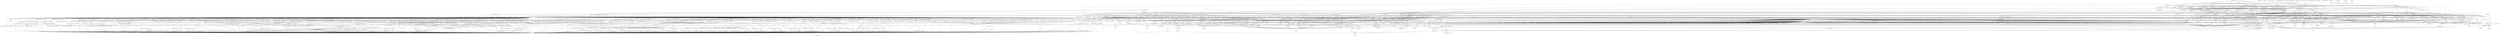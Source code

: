 digraph depends {
    node [shape=plaintext]
"adwaita-icon-theme-symbolic" -> "adwaita-icon-theme-lic" [style=dotted]
"adwaita-icon-theme-symbolic" -> "hicolor-icon-theme"
"alsa-conf" -> "libasound-lic" [style=dotted]
"alsa-state" -> "alsa-state-lic" [style=dotted]
"alsa-state" -> "alsa-states" [style=dotted]
"alsa-state" -> "alsa-utils-alsactl"
"alsa-states" -> "alsa-state-lic" [style=dotted]
"alsa-utils-alsactl" -> "alsa-states" [style=dotted]
"alsa-utils-alsactl" -> "alsa-utils-lic" [style=dotted]
"alsa-utils-alsactl" -> "libasound2"
"alsa-utils-alsamixer" -> "alsa-utils-lic" [style=dotted]
"alsa-utils-alsamixer" -> "libasound2"
"alsa-utils-alsamixer" -> "libformw5"
"alsa-utils-alsamixer" -> "libmenuw5"
"alsa-utils-alsamixer" -> "libncursesw5"
"alsa-utils-alsamixer" -> "libpanelw5"
"alsa-utils-alsamixer" -> "libtinfo5"
"apm" -> "apmd-lic" [style=dotted]
"apmd" -> "apmd-lic" [style=dotted]
"apmd" -> "libapm1"
"apm" -> "libapm1"
"avahi-daemon" -> "avahi-lic" [style=dotted]
"avahi-daemon" -> "base-files"
"avahi-daemon" -> "base-passwd"
"avahi-daemon" -> "libavahi-common3"
"avahi-daemon" -> "libavahi-core7"
"avahi-daemon" -> "libcap2"
"avahi-daemon" -> "libdaemon0"
"avahi-daemon" -> "libdbus-1-3"
"avahi-daemon" -> "libexpat1"
"avahi-daemon" -> "libnss-mdns" [style=dotted]
"avahi-daemon" -> "shadow"
"avahi-locale-en-gb" -> "virtual-locale-en-gb" [style=dotted]
"base-files" -> "base-files-lic" [style=dotted]
"base-passwd" -> "base-passwd-lic" [style=dotted]
"bash" -> "base-files"
"bash" -> "bash-lic" [style=dotted]
"bash" -> "libtinfo5"
"bash" -> "update-alternatives-opkg"
"bluez5" -> "bluez5-lic" [style=dotted]
"bluez5" -> "libdbus-1-3"
"bluez5" -> "libglib-2.0-0"
"bluez5" -> "libreadline8"
"bluez5" -> "libudev1"
"busybox" -> "busybox-lic" [style=dotted]
"busybox" -> "busybox-udhcpc" [style=dotted]
"busybox-syslog" -> "busybox"
"busybox-syslog" -> "busybox-lic" [style=dotted]
"busybox-syslog" -> "update-alternatives-opkg"
"busybox-udhcpc" -> "busybox-lic" [style=dotted]
"busybox" -> "update-alternatives-opkg"
"connman" -> "bluez5"
"connman-conf" -> "connman-conf-lic" [style=dotted]
"connman" -> "connman-conf" [style=dotted]
"connman" -> "connman-lic" [style=dotted]
"connman" -> "connman-plugin-vpn-l2tp" [style=dotted]
"connman" -> "connman-plugin-vpn-openvpn" [style=dotted]
"connman" -> "connman-plugin-vpn-pppt" [style=dotted]
"connman" -> "connman-plugin-vpn-vpnc" [style=dotted]
"connman" -> "connman-tests" [style=dotted]
"connman" -> "connman-tools" [style=dotted]
"connman" -> "connman-vpn" [style=dotted]
"connman" -> "connman-wait-online" [style=dotted]
"connman" -> "dbus-1"
"connman" -> "iptables"
"connman" -> "libdbus-1-3"
"connman" -> "libglib-2.0-0"
"connman" -> "libgnutls30"
"connman" -> "neard" [style=dotted]
"connman" -> "ofono"
"connman" -> "openvpn"
"connman-plugin-vpn-l2tp" -> "connman-vpn"
"connman-plugin-vpn-openvpn" -> "connman-vpn"
"connman-plugin-vpn-openvpn" -> "libdbus-1-3"
"connman-plugin-vpn-vpnc" -> "connman-vpn"
"connman-plugin-vpn-vpnc" -> "libdbus-1-3"
"connman" -> "pptp-linux"
"connman-tests" -> "connman-lic" [style=dotted]
"connman-tests" -> "iptables"
"connman-tests" -> "libdbus-1-3"
"connman-tests" -> "libglib-2.0-0"
"connman-tests" -> "libgnutls30"
"connman-tools" -> "connman"
"connman-tools" -> "connman-lic" [style=dotted]
"connman-tools" -> "libglib-2.0-0"
"connman-tools" -> "libgnutls30"
"connman" -> "update-alternatives-opkg"
"connman" -> "vpnc"
"connman-vpn" -> "connman-lic" [style=dotted]
"connman-vpn" -> "libdbus-1-3"
"connman-vpn" -> "libglib-2.0-0"
"connman-vpn" -> "libgnutls30"
"connman-wait-online" -> "connman-lic" [style=dotted]
"connman-wait-online" -> "libdbus-1-3"
"connman-wait-online" -> "libglib-2.0-0"
"connman" -> "wpa-supplicant"
"connman" -> "xl2tpd"
"cpushareholder-stub" -> "cpushareholder-stub-lic" [style=dotted]
"dbus-1" -> "base-files"
"dbus-1" -> "base-passwd"
"dbus-1" -> "dbus-lic" [style=dotted]
"dbus-1" -> "libdbus-1-3"
"dbus-1" -> "libexpat1"
"dbus-1" -> "libsystemd0"
"dbus-1" -> "shadow"
"directfb" -> "directfb-lic" [style=dotted]
"directfb" -> "libfreetype6"
"directfb" -> "libjpeg62"
"directfb" -> "libpng16-16"
"directfb" -> "libstdc++6"
"directfb" -> "libz1"
"e2fsprogs-badblocks" -> "e2fsprogs-lic" [style=dotted]
"e2fsprogs-badblocks" -> "libcom-err2"
"e2fsprogs-badblocks" -> "libext2fs2"
"e2fsprogs-e2fsck" -> "e2fsprogs-lic" [style=dotted]
"e2fsprogs-e2fsck" -> "libblkid1"
"e2fsprogs-e2fsck" -> "libcom-err2"
"e2fsprogs-e2fsck" -> "libe2p2"
"e2fsprogs-e2fsck" -> "libext2fs2"
"e2fsprogs-e2fsck" -> "libuuid1"
"e2fsprogs" -> "e2fsprogs-badblocks"
"e2fsprogs" -> "e2fsprogs-e2fsck" [style=dotted]
"e2fsprogs" -> "e2fsprogs-lic" [style=dotted]
"e2fsprogs" -> "e2fsprogs-mke2fs" [style=dotted]
"e2fsprogs" -> "libblkid1"
"e2fsprogs" -> "libcom-err2"
"e2fsprogs" -> "libe2p2"
"e2fsprogs" -> "libext2fs2"
"e2fsprogs" -> "libss2"
"e2fsprogs" -> "libuuid1"
"e2fsprogs-mke2fs" -> "e2fsprogs-lic" [style=dotted]
"e2fsprogs-mke2fs" -> "libblkid1"
"e2fsprogs-mke2fs" -> "libcom-err2"
"e2fsprogs-mke2fs" -> "libe2p2"
"e2fsprogs-mke2fs" -> "libext2fs2"
"e2fsprogs-mke2fs" -> "libuuid1"
"e2fsprogs-mke2fs" -> "update-alternatives-opkg"
"e2fsprogs" -> "update-alternatives-opkg"
"fontconfig-utils" -> "libfontconfig1"
"fontconfig-utils" -> "libfontconfig-lic" [style=dotted]
"fontconfig-utils" -> "libfreetype6"
"glibc-gconv-iso8859-1" -> "glibc-gconv"
"glibc-locale-en-gb" -> "virtual-locale-en-gb" [style=dotted]
"gstreamer1.0" -> "gstreamer1.0-lic" [style=dotted]
"gstreamer1.0" -> "libcap2"
"gstreamer1.0" -> "libglib-2.0-0"
"gstreamer1.0-locale-en-gb" -> "virtual-locale-en-gb" [style=dotted]
"gstreamer1.0-plugins-bad-locale-en-gb" -> "virtual-locale-en-gb" [style=dotted]
"gstreamer1.0-plugins-base-locale-en-gb" -> "virtual-locale-en-gb" [style=dotted]
"gtk+3-demo" -> "gtk+3-lic" [style=dotted]
"gtk+3-demo" -> "libatk-1.0-0"
"gtk+3-demo" -> "libcairo2"
"gtk+3-demo" -> "libepoxy0"
"gtk+3-demo" -> "libgdk-pixbuf-2.0-0"
"gtk+3-demo" -> "libglib-2.0-0"
"gtk+3-demo" -> "libgtk-3.0"
"gtk+3-demo" -> "libharfbuzz0"
"gtk+3-demo" -> "pango"
"gtk+3-locale-en-gb" -> "virtual-locale-en-gb" [style=dotted]
"gtk+3-locale-en" -> "virtual-locale-en" [style=dotted]
"hdparm" -> "hdparm-lic" [style=dotted]
"hdparm" -> "update-alternatives-opkg"
"hicolor-icon-theme" -> "hicolor-icon-theme-lic" [style=dotted]
"iptables" -> "iptables-lic" [style=dotted]
"iptables" -> "iptables-modules" [style=dotted]
"iptables" -> "iptables-module-xt-standard"
"iptables" -> "kernel-module-iptable-filter" [style=dotted]
"iptables" -> "kernel-module-iptable-nat" [style=dotted]
"iptables" -> "kernel-module-ip-tables" [style=dotted]
"iptables" -> "kernel-module-ipt-masquerade" [style=dotted]
"iptables" -> "kernel-module-nf-conntrack-ipv4" [style=dotted]
"iptables" -> "kernel-module-nf-conntrack" [style=dotted]
"iptables" -> "kernel-module-nf-defrag-ipv4" [style=dotted]
"iptables" -> "kernel-module-nf-nat" [style=dotted]
"iptables" -> "kernel-module-x-tables" [style=dotted]
"iptables-module-ebt-802-3" -> "iptables"
"iptables-module-ebt-ip" -> "iptables"
"iptables-module-ebt-log" -> "iptables"
"iptables-module-ebt-mark-m" -> "iptables"
"iptables-module-ip6t-ah" -> "iptables"
"iptables-module-ip6t-dnat" -> "iptables"
"iptables-module-ip6t-dnpt" -> "iptables"
"iptables-module-ip6t-dst" -> "iptables"
"iptables-module-ip6t-eui64" -> "iptables"
"iptables-module-ip6t-frag" -> "iptables"
"iptables-module-ip6t-hbh" -> "iptables"
"iptables-module-ip6t-hl" -> "iptables"
"iptables-module-ip6t-icmp6" -> "iptables"
"iptables-module-ip6t-ipv6header" -> "iptables"
"iptables-module-ip6t-log" -> "iptables"
"iptables-module-ip6t-masquerade" -> "iptables"
"iptables-module-ip6t-mh" -> "iptables"
"iptables-module-ip6t-netmap" -> "iptables"
"iptables-module-ip6t-redirect" -> "iptables"
"iptables-module-ip6t-reject" -> "iptables"
"iptables-module-ip6t-rt" -> "iptables"
"iptables-module-ip6t-snat" -> "iptables"
"iptables-module-ip6t-snpt" -> "iptables"
"iptables-module-ip6t-srh" -> "iptables"
"iptables-module-ipt-ah" -> "iptables"
"iptables-module-ipt-clusterip" -> "iptables"
"iptables-module-ipt-dnat" -> "iptables"
"iptables-module-ipt-ecn" -> "iptables"
"iptables-module-ipt-icmp" -> "iptables"
"iptables-module-ipt-log" -> "iptables"
"iptables-module-ipt-masquerade" -> "iptables"
"iptables-module-ipt-netmap" -> "iptables"
"iptables-module-ipt-realm" -> "iptables"
"iptables-module-ipt-redirect" -> "iptables"
"iptables-module-ipt-reject" -> "iptables"
"iptables-module-ipt-snat" -> "iptables"
"iptables-module-ipt-ttl" -> "iptables"
"iptables-module-ipt-ulog" -> "iptables"
"iptables-modules" -> "iptables-lic" [style=dotted]
"iptables-modules" -> "iptables-module-ebt-802-3"
"iptables-modules" -> "iptables-module-ebt-ip"
"iptables-modules" -> "iptables-module-ebt-log"
"iptables-modules" -> "iptables-module-ebt-mark-m"
"iptables-modules" -> "iptables-module-ip6t-ah"
"iptables-modules" -> "iptables-module-ip6t-dnat"
"iptables-modules" -> "iptables-module-ip6t-dnpt"
"iptables-modules" -> "iptables-module-ip6t-dst"
"iptables-modules" -> "iptables-module-ip6t-eui64"
"iptables-modules" -> "iptables-module-ip6t-frag"
"iptables-modules" -> "iptables-module-ip6t-hbh"
"iptables-modules" -> "iptables-module-ip6t-hl"
"iptables-modules" -> "iptables-module-ip6t-icmp6"
"iptables-modules" -> "iptables-module-ip6t-ipv6header"
"iptables-modules" -> "iptables-module-ip6t-log"
"iptables-modules" -> "iptables-module-ip6t-masquerade"
"iptables-modules" -> "iptables-module-ip6t-mh"
"iptables-modules" -> "iptables-module-ip6t-netmap"
"iptables-modules" -> "iptables-module-ip6t-redirect"
"iptables-modules" -> "iptables-module-ip6t-reject"
"iptables-modules" -> "iptables-module-ip6t-rt"
"iptables-modules" -> "iptables-module-ip6t-snat"
"iptables-modules" -> "iptables-module-ip6t-snpt"
"iptables-modules" -> "iptables-module-ip6t-srh"
"iptables-modules" -> "iptables-module-ipt-ah"
"iptables-modules" -> "iptables-module-ipt-clusterip"
"iptables-modules" -> "iptables-module-ipt-dnat"
"iptables-modules" -> "iptables-module-ipt-ecn"
"iptables-modules" -> "iptables-module-ipt-icmp"
"iptables-modules" -> "iptables-module-ipt-log"
"iptables-modules" -> "iptables-module-ipt-masquerade"
"iptables-modules" -> "iptables-module-ipt-netmap"
"iptables-modules" -> "iptables-module-ipt-realm"
"iptables-modules" -> "iptables-module-ipt-redirect"
"iptables-modules" -> "iptables-module-ipt-reject"
"iptables-modules" -> "iptables-module-ipt-snat"
"iptables-modules" -> "iptables-module-ipt-ttl"
"iptables-modules" -> "iptables-module-ipt-ulog"
"iptables-modules" -> "iptables-module-xt-addrtype"
"iptables-modules" -> "iptables-module-xt-audit"
"iptables-modules" -> "iptables-module-xt-bpf"
"iptables-modules" -> "iptables-module-xt-cgroup"
"iptables-modules" -> "iptables-module-xt-checksum"
"iptables-modules" -> "iptables-module-xt-classify"
"iptables-modules" -> "iptables-module-xt-cluster"
"iptables-modules" -> "iptables-module-xt-comment"
"iptables-modules" -> "iptables-module-xt-connbytes"
"iptables-modules" -> "iptables-module-xt-connlimit"
"iptables-modules" -> "iptables-module-xt-connmark"
"iptables-modules" -> "iptables-module-xt-connsecmark"
"iptables-modules" -> "iptables-module-xt-conntrack"
"iptables-modules" -> "iptables-module-xt-cpu"
"iptables-modules" -> "iptables-module-xt-ct"
"iptables-modules" -> "iptables-module-xt-dccp"
"iptables-modules" -> "iptables-module-xt-devgroup"
"iptables-modules" -> "iptables-module-xt-dscp"
"iptables-modules" -> "iptables-module-xt-ecn"
"iptables-modules" -> "iptables-module-xt-esp"
"iptables-modules" -> "iptables-module-xt-hashlimit"
"iptables-modules" -> "iptables-module-xt-helper"
"iptables-modules" -> "iptables-module-xt-hmark"
"iptables-modules" -> "iptables-module-xt-idletimer"
"iptables-modules" -> "iptables-module-xt-ipcomp"
"iptables-modules" -> "iptables-module-xt-iprange"
"iptables-modules" -> "iptables-module-xt-ipvs"
"iptables-modules" -> "iptables-module-xt-led"
"iptables-modules" -> "iptables-module-xt-length"
"iptables-modules" -> "iptables-module-xt-limit"
"iptables-modules" -> "iptables-module-xt-mac"
"iptables-modules" -> "iptables-module-xt-mangle"
"iptables-modules" -> "iptables-module-xt-mark"
"iptables-modules" -> "iptables-module-xt-multiport"
"iptables-modules" -> "iptables-module-xt-nfacct"
"iptables-modules" -> "iptables-module-xt-nflog"
"iptables-modules" -> "iptables-module-xt-nfqueue"
"iptables-modules" -> "iptables-module-xt-notrack"
"iptables-modules" -> "iptables-module-xt-osf"
"iptables-modules" -> "iptables-module-xt-owner"
"iptables-modules" -> "iptables-module-xt-physdev"
"iptables-modules" -> "iptables-module-xt-pkttype"
"iptables-modules" -> "iptables-module-xt-policy"
"iptables-modules" -> "iptables-module-xt-quota"
"iptables-modules" -> "iptables-module-xt-rateest"
"iptables-modules" -> "iptables-module-xt-recent"
"iptables-modules" -> "iptables-module-xt-rpfilter"
"iptables-modules" -> "iptables-module-xt-sctp"
"iptables-modules" -> "iptables-module-xt-secmark"
"iptables-modules" -> "iptables-module-xt-set"
"iptables-modules" -> "iptables-module-xt-socket"
"iptables-modules" -> "iptables-module-xt-standard"
"iptables-modules" -> "iptables-module-xt-state"
"iptables-modules" -> "iptables-module-xt-statistic"
"iptables-modules" -> "iptables-module-xt-string"
"iptables-modules" -> "iptables-module-xt-synproxy"
"iptables-modules" -> "iptables-module-xt-tcp"
"iptables-modules" -> "iptables-module-xt-tcpmss"
"iptables-modules" -> "iptables-module-xt-tcpoptstrip"
"iptables-modules" -> "iptables-module-xt-tee"
"iptables-modules" -> "iptables-module-xt-time"
"iptables-modules" -> "iptables-module-xt-tos"
"iptables-modules" -> "iptables-module-xt-tproxy"
"iptables-modules" -> "iptables-module-xt-trace"
"iptables-modules" -> "iptables-module-xt-u32"
"iptables-modules" -> "iptables-module-xt-udp"
"iptables-module-xt-addrtype" -> "iptables"
"iptables-module-xt-audit" -> "iptables"
"iptables-module-xt-bpf" -> "iptables"
"iptables-module-xt-cgroup" -> "iptables"
"iptables-module-xt-checksum" -> "iptables"
"iptables-module-xt-classify" -> "iptables"
"iptables-module-xt-cluster" -> "iptables"
"iptables-module-xt-comment" -> "iptables"
"iptables-module-xt-connbytes" -> "iptables"
"iptables-module-xt-connlimit" -> "iptables"
"iptables-module-xt-connmark" -> "iptables"
"iptables-module-xt-connsecmark" -> "iptables"
"iptables-module-xt-conntrack" -> "iptables"
"iptables-module-xt-cpu" -> "iptables"
"iptables-module-xt-ct" -> "iptables"
"iptables-module-xt-dccp" -> "iptables"
"iptables-module-xt-devgroup" -> "iptables"
"iptables-module-xt-dscp" -> "iptables"
"iptables-module-xt-ecn" -> "iptables"
"iptables-module-xt-esp" -> "iptables"
"iptables-module-xt-hashlimit" -> "iptables"
"iptables-module-xt-helper" -> "iptables"
"iptables-module-xt-hmark" -> "iptables"
"iptables-module-xt-idletimer" -> "iptables"
"iptables-module-xt-ipcomp" -> "iptables"
"iptables-module-xt-iprange" -> "iptables"
"iptables-module-xt-ipvs" -> "iptables"
"iptables-module-xt-led" -> "iptables"
"iptables-module-xt-length" -> "iptables"
"iptables-module-xt-limit" -> "iptables"
"iptables-module-xt-mac" -> "iptables"
"iptables-module-xt-mangle" -> "iptables"
"iptables-module-xt-mark" -> "iptables"
"iptables-module-xt-multiport" -> "iptables"
"iptables-module-xt-nfacct" -> "iptables"
"iptables-module-xt-nflog" -> "iptables"
"iptables-module-xt-nfqueue" -> "iptables"
"iptables-module-xt-notrack" -> "iptables"
"iptables-module-xt-osf" -> "iptables"
"iptables-module-xt-owner" -> "iptables"
"iptables-module-xt-physdev" -> "iptables"
"iptables-module-xt-pkttype" -> "iptables"
"iptables-module-xt-policy" -> "iptables"
"iptables-module-xt-quota" -> "iptables"
"iptables-module-xt-rateest" -> "iptables"
"iptables-module-xt-recent" -> "iptables"
"iptables-module-xt-rpfilter" -> "iptables"
"iptables-module-xt-sctp" -> "iptables"
"iptables-module-xt-secmark" -> "iptables"
"iptables-module-xt-set" -> "iptables"
"iptables-module-xt-socket" -> "iptables"
"iptables-module-xt-standard" -> "iptables"
"iptables-module-xt-state" -> "iptables"
"iptables-module-xt-statistic" -> "iptables"
"iptables-module-xt-string" -> "iptables"
"iptables-module-xt-synproxy" -> "iptables"
"iptables-module-xt-tcp" -> "iptables"
"iptables-module-xt-tcpmss" -> "iptables"
"iptables-module-xt-tcpoptstrip" -> "iptables"
"iptables-module-xt-tee" -> "iptables"
"iptables-module-xt-time" -> "iptables"
"iptables-module-xt-tos" -> "iptables"
"iptables-module-xt-tproxy" -> "iptables"
"iptables-module-xt-trace" -> "iptables"
"iptables-module-xt-u32" -> "iptables"
"iptables-module-xt-udp" -> "iptables"
"iw" -> "iw-lic" [style=dotted]
"iw" -> "libnl-3-200"
"iw" -> "libnl-genl-3-200"
"kbd-consolefonts" -> "kbd-lic" [style=dotted]
"kbd" -> "kbd-lic" [style=dotted]
"kbd-keymaps" -> "kbd-lic" [style=dotted]
"kbd" -> "update-alternatives-opkg"
"kernel-5.1.0-rc7-pinephone" -> "linux-pinephone-lic" [style=dotted]
"kernel-module-8021q-5.1.0-rc7-pinephone" -> "kernel-5.1.0-rc7-pinephone"
"kernel-module-8021q-5.1.0-rc7-pinephone" -> "kernel-module-garp-5.1.0-rc7-pinephone"
"kernel-module-8021q-5.1.0-rc7-pinephone" -> "kernel-module-mrp-5.1.0-rc7-pinephone"
"kernel-module-adc-keys-5.1.0-rc7-pinephone" -> "kernel-5.1.0-rc7-pinephone"
"kernel-module-adc-keys-5.1.0-rc7-pinephone" -> "kernel-module-input-polldev-5.1.0-rc7-pinephone"
"kernel-module-adv7511-5.1.0-rc7-pinephone" -> "kernel-5.1.0-rc7-pinephone"
"kernel-module-adv7511-5.1.0-rc7-pinephone" -> "kernel-module-cec-5.1.0-rc7-pinephone"
"kernel-module-aes-neon-blk-5.1.0-rc7-pinephone" -> "kernel-5.1.0-rc7-pinephone"
"kernel-module-aes-neon-bs-5.1.0-rc7-pinephone" -> "kernel-5.1.0-rc7-pinephone"
"kernel-module-aes-neon-bs-5.1.0-rc7-pinephone" -> "kernel-module-aes-neon-blk-5.1.0-rc7-pinephone"
"kernel-module-arc4-5.1.0-rc7-pinephone" -> "kernel-5.1.0-rc7-pinephone"
"kernel-module-asix-5.1.0-rc7-pinephone" -> "kernel-5.1.0-rc7-pinephone"
"kernel-module-asix-5.1.0-rc7-pinephone" -> "kernel-module-usbnet-5.1.0-rc7-pinephone"
"kernel-module-at25-5.1.0-rc7-pinephone" -> "kernel-5.1.0-rc7-pinephone"
"kernel-module-at803x-5.1.0-rc7-pinephone" -> "kernel-5.1.0-rc7-pinephone"
"kernel-module-atl1c-5.1.0-rc7-pinephone" -> "kernel-5.1.0-rc7-pinephone"
"kernel-module-atmel-mxt-ts-5.1.0-rc7-pinephone" -> "kernel-5.1.0-rc7-pinephone"
"kernel-module-authenc-5.1.0-rc7-pinephone" -> "kernel-5.1.0-rc7-pinephone"
"kernel-module-authencesn-5.1.0-rc7-pinephone" -> "kernel-5.1.0-rc7-pinephone"
"kernel-module-authencesn-5.1.0-rc7-pinephone" -> "kernel-module-authenc-5.1.0-rc7-pinephone"
"kernel-module-ax88179-178a-5.1.0-rc7-pinephone" -> "kernel-5.1.0-rc7-pinephone"
"kernel-module-ax88179-178a-5.1.0-rc7-pinephone" -> "kernel-module-usbnet-5.1.0-rc7-pinephone"
"kernel-module-bcm-sba-raid-5.1.0-rc7-pinephone" -> "kernel-5.1.0-rc7-pinephone"
"kernel-module-bcm-sba-raid-5.1.0-rc7-pinephone" -> "kernel-module-raid6-pq-5.1.0-rc7-pinephone"
"kernel-module-bluetooth-5.1.0-rc7-pinephone" -> "kernel-5.1.0-rc7-pinephone"
"kernel-module-bluetooth-5.1.0-rc7-pinephone" -> "kernel-module-ecdh-generic-5.1.0-rc7-pinephone"
"kernel-module-bluetooth-5.1.0-rc7-pinephone" -> "kernel-module-rfkill-5.1.0-rc7-pinephone"
"kernel-module-bridge-5.1.0-rc7-pinephone" -> "kernel-5.1.0-rc7-pinephone"
"kernel-module-bridge-5.1.0-rc7-pinephone" -> "kernel-module-ipv6-5.1.0-rc7-pinephone"
"kernel-module-bridge-5.1.0-rc7-pinephone" -> "kernel-module-llc-5.1.0-rc7-pinephone"
"kernel-module-bridge-5.1.0-rc7-pinephone" -> "kernel-module-stp-5.1.0-rc7-pinephone"
"kernel-module-br-netfilter-5.1.0-rc7-pinephone" -> "kernel-5.1.0-rc7-pinephone"
"kernel-module-br-netfilter-5.1.0-rc7-pinephone" -> "kernel-module-bridge-5.1.0-rc7-pinephone"
"kernel-module-btbcm-5.1.0-rc7-pinephone" -> "kernel-5.1.0-rc7-pinephone"
"kernel-module-btbcm-5.1.0-rc7-pinephone" -> "kernel-module-bluetooth-5.1.0-rc7-pinephone"
"kernel-module-btintel-5.1.0-rc7-pinephone" -> "kernel-5.1.0-rc7-pinephone"
"kernel-module-btintel-5.1.0-rc7-pinephone" -> "kernel-module-bluetooth-5.1.0-rc7-pinephone"
"kernel-module-btrfs-5.1.0-rc7-pinephone" -> "kernel-5.1.0-rc7-pinephone"
"kernel-module-btrfs-5.1.0-rc7-pinephone" -> "kernel-module-libcrc32c-5.1.0-rc7-pinephone"
"kernel-module-btrfs-5.1.0-rc7-pinephone" -> "kernel-module-raid6-pq-5.1.0-rc7-pinephone"
"kernel-module-btrfs-5.1.0-rc7-pinephone" -> "kernel-module-xor-5.1.0-rc7-pinephone"
"kernel-module-btrfs-5.1.0-rc7-pinephone" -> "kernel-module-zstd-compress-5.1.0-rc7-pinephone"
"kernel-module-btrfs-5.1.0-rc7-pinephone" -> "kernel-module-zstd-decompress-5.1.0-rc7-pinephone"
"kernel-module-btrtl-5.1.0-rc7-pinephone" -> "kernel-5.1.0-rc7-pinephone"
"kernel-module-btrtl-5.1.0-rc7-pinephone" -> "kernel-module-bluetooth-5.1.0-rc7-pinephone"
"kernel-module-btusb-5.1.0-rc7-pinephone" -> "kernel-5.1.0-rc7-pinephone"
"kernel-module-btusb-5.1.0-rc7-pinephone" -> "kernel-module-bluetooth-5.1.0-rc7-pinephone"
"kernel-module-btusb-5.1.0-rc7-pinephone" -> "kernel-module-btbcm-5.1.0-rc7-pinephone"
"kernel-module-btusb-5.1.0-rc7-pinephone" -> "kernel-module-btintel-5.1.0-rc7-pinephone"
"kernel-module-btusb-5.1.0-rc7-pinephone" -> "kernel-module-btrtl-5.1.0-rc7-pinephone"
"kernel-module-cavium-rng-5.1.0-rc7-pinephone" -> "kernel-5.1.0-rc7-pinephone"
"kernel-module-cavium-rng-vf-5.1.0-rc7-pinephone" -> "kernel-5.1.0-rc7-pinephone"
"kernel-module-cavium-rng-vf-5.1.0-rc7-pinephone" -> "kernel-module-rng-core-5.1.0-rc7-pinephone"
"kernel-module-ccm-5.1.0-rc7-pinephone" -> "kernel-5.1.0-rc7-pinephone"
"kernel-module-cdc-ether-5.1.0-rc7-pinephone" -> "kernel-5.1.0-rc7-pinephone"
"kernel-module-cdc-ether-5.1.0-rc7-pinephone" -> "kernel-module-usbnet-5.1.0-rc7-pinephone"
"kernel-module-cdc-ncm-5.1.0-rc7-pinephone" -> "kernel-5.1.0-rc7-pinephone"
"kernel-module-cdc-ncm-5.1.0-rc7-pinephone" -> "kernel-module-usbnet-5.1.0-rc7-pinephone"
"kernel-module-cdc-subset-5.1.0-rc7-pinephone" -> "kernel-5.1.0-rc7-pinephone"
"kernel-module-cdc-subset-5.1.0-rc7-pinephone" -> "kernel-module-usbnet-5.1.0-rc7-pinephone"
"kernel-module-cdc-wdm-5.1.0-rc7-pinephone" -> "kernel-5.1.0-rc7-pinephone"
"kernel-module-cec-5.1.0-rc7-pinephone" -> "kernel-5.1.0-rc7-pinephone"
"kernel-module-cfg80211-5.1.0-rc7-pinephone" -> "kernel-5.1.0-rc7-pinephone"
"kernel-module-cfg80211-5.1.0-rc7-pinephone" -> "kernel-module-rfkill-5.1.0-rc7-pinephone"
"kernel-module-ch7006-5.1.0-rc7-pinephone" -> "kernel-5.1.0-rc7-pinephone"
"kernel-module-chacha-generic-5.1.0-rc7-pinephone" -> "kernel-5.1.0-rc7-pinephone"
"kernel-module-chacha-neon-5.1.0-rc7-pinephone" -> "kernel-5.1.0-rc7-pinephone"
"kernel-module-chacha-neon-5.1.0-rc7-pinephone" -> "kernel-module-chacha-generic-5.1.0-rc7-pinephone"
"kernel-module-cmac-5.1.0-rc7-pinephone" -> "kernel-5.1.0-rc7-pinephone"
"kernel-module-cpufreq-conservative-5.1.0-rc7-pinephone" -> "kernel-5.1.0-rc7-pinephone"
"kernel-module-cpufreq-powersave-5.1.0-rc7-pinephone" -> "kernel-5.1.0-rc7-pinephone"
"kernel-module-crc-ccitt-5.1.0-rc7-pinephone" -> "kernel-5.1.0-rc7-pinephone"
"kernel-module-crct10dif-ce-5.1.0-rc7-pinephone" -> "kernel-5.1.0-rc7-pinephone"
"kernel-module-cros-ec-baro-5.1.0-rc7-pinephone" -> "kernel-5.1.0-rc7-pinephone"
"kernel-module-cros-ec-baro-5.1.0-rc7-pinephone" -> "kernel-module-cros-ec-sensors-core-5.1.0-rc7-pinephone"
"kernel-module-cros-ec-baro-5.1.0-rc7-pinephone" -> "kernel-module-industrialio-triggered-buffer-5.1.0-rc7-pinephone"
"kernel-module-cros-ec-debugfs-5.1.0-rc7-pinephone" -> "kernel-5.1.0-rc7-pinephone"
"kernel-module-cros-ec-dev-5.1.0-rc7-pinephone" -> "kernel-5.1.0-rc7-pinephone"
"kernel-module-cros-ec-lightbar-5.1.0-rc7-pinephone" -> "kernel-5.1.0-rc7-pinephone"
"kernel-module-cros-ec-light-prox-5.1.0-rc7-pinephone" -> "kernel-5.1.0-rc7-pinephone"
"kernel-module-cros-ec-light-prox-5.1.0-rc7-pinephone" -> "kernel-module-cros-ec-sensors-core-5.1.0-rc7-pinephone"
"kernel-module-cros-ec-light-prox-5.1.0-rc7-pinephone" -> "kernel-module-industrialio-triggered-buffer-5.1.0-rc7-pinephone"
"kernel-module-cros-ec-sensors-5.1.0-rc7-pinephone" -> "kernel-5.1.0-rc7-pinephone"
"kernel-module-cros-ec-sensors-5.1.0-rc7-pinephone" -> "kernel-module-cros-ec-sensors-core-5.1.0-rc7-pinephone"
"kernel-module-cros-ec-sensors-5.1.0-rc7-pinephone" -> "kernel-module-industrialio-triggered-buffer-5.1.0-rc7-pinephone"
"kernel-module-cros-ec-sensors-core-5.1.0-rc7-pinephone" -> "kernel-5.1.0-rc7-pinephone"
"kernel-module-cros-ec-sysfs-5.1.0-rc7-pinephone" -> "kernel-5.1.0-rc7-pinephone"
"kernel-module-cros-ec-vbc-5.1.0-rc7-pinephone" -> "kernel-5.1.0-rc7-pinephone"
"kernel-module-crypto-engine-5.1.0-rc7-pinephone" -> "kernel-5.1.0-rc7-pinephone"
"kernel-module-ctr-5.1.0-rc7-pinephone" -> "kernel-5.1.0-rc7-pinephone"
"kernel-module-cuse-5.1.0-rc7-pinephone" -> "kernel-5.1.0-rc7-pinephone"
"kernel-module-cuse-5.1.0-rc7-pinephone" -> "kernel-module-fuse-5.1.0-rc7-pinephone"
"kernel-module-des-generic-5.1.0-rc7-pinephone" -> "kernel-5.1.0-rc7-pinephone"
"kernel-module-dm9601-5.1.0-rc7-pinephone" -> "kernel-5.1.0-rc7-pinephone"
"kernel-module-dm9601-5.1.0-rc7-pinephone" -> "kernel-module-usbnet-5.1.0-rc7-pinephone"
"kernel-module-dw-hdmi-5.1.0-rc7-pinephone" -> "kernel-5.1.0-rc7-pinephone"
"kernel-module-dwmac-generic-5.1.0-rc7-pinephone" -> "kernel-5.1.0-rc7-pinephone"
"kernel-module-dwmac-generic-5.1.0-rc7-pinephone" -> "kernel-module-stmmac-5.1.0-rc7-pinephone"
"kernel-module-dwmac-generic-5.1.0-rc7-pinephone" -> "kernel-module-stmmac-platform-5.1.0-rc7-pinephone"
"kernel-module-dwmac-sun8i-5.1.0-rc7-pinephone" -> "kernel-5.1.0-rc7-pinephone"
"kernel-module-dwmac-sun8i-5.1.0-rc7-pinephone" -> "kernel-module-stmmac-5.1.0-rc7-pinephone"
"kernel-module-dwmac-sun8i-5.1.0-rc7-pinephone" -> "kernel-module-stmmac-platform-5.1.0-rc7-pinephone"
"kernel-module-dwmac-sunxi-5.1.0-rc7-pinephone" -> "kernel-5.1.0-rc7-pinephone"
"kernel-module-dwmac-sunxi-5.1.0-rc7-pinephone" -> "kernel-module-stmmac-5.1.0-rc7-pinephone"
"kernel-module-dwmac-sunxi-5.1.0-rc7-pinephone" -> "kernel-module-stmmac-platform-5.1.0-rc7-pinephone"
"kernel-module-ecb-5.1.0-rc7-pinephone" -> "kernel-5.1.0-rc7-pinephone"
"kernel-module-ecdh-generic-5.1.0-rc7-pinephone" -> "kernel-5.1.0-rc7-pinephone"
"kernel-module-edt-ft5x06-5.1.0-rc7-pinephone" -> "kernel-5.1.0-rc7-pinephone"
"kernel-module-evbug-5.1.0-rc7-pinephone" -> "kernel-5.1.0-rc7-pinephone"
"kernel-module-fuse-5.1.0-rc7-pinephone" -> "kernel-5.1.0-rc7-pinephone"
"kernel-module-g-acm-ms-5.1.0-rc7-pinephone" -> "kernel-5.1.0-rc7-pinephone"
"kernel-module-gadgetfs-5.1.0-rc7-pinephone" -> "kernel-5.1.0-rc7-pinephone"
"kernel-module-garp-5.1.0-rc7-pinephone" -> "kernel-5.1.0-rc7-pinephone"
"kernel-module-garp-5.1.0-rc7-pinephone" -> "kernel-module-llc-5.1.0-rc7-pinephone"
"kernel-module-garp-5.1.0-rc7-pinephone" -> "kernel-module-stp-5.1.0-rc7-pinephone"
"kernel-module-g-audio-5.1.0-rc7-pinephone" -> "kernel-5.1.0-rc7-pinephone"
"kernel-module-g-cdc-5.1.0-rc7-pinephone" -> "kernel-5.1.0-rc7-pinephone"
"kernel-module-gcm-5.1.0-rc7-pinephone" -> "kernel-5.1.0-rc7-pinephone"
"kernel-module-generic-bl-5.1.0-rc7-pinephone" -> "kernel-5.1.0-rc7-pinephone"
"kernel-module-g-ether-5.1.0-rc7-pinephone" -> "kernel-5.1.0-rc7-pinephone"
"kernel-module-g-ffs-5.1.0-rc7-pinephone" -> "kernel-5.1.0-rc7-pinephone"
"kernel-module-ghash-generic-5.1.0-rc7-pinephone" -> "kernel-5.1.0-rc7-pinephone"
"kernel-module-g-hid-5.1.0-rc7-pinephone" -> "kernel-5.1.0-rc7-pinephone"
"kernel-module-g-mass-storage-5.1.0-rc7-pinephone" -> "kernel-5.1.0-rc7-pinephone"
"kernel-module-g-multi-5.1.0-rc7-pinephone" -> "kernel-5.1.0-rc7-pinephone"
"kernel-module-g-serial-5.1.0-rc7-pinephone" -> "kernel-5.1.0-rc7-pinephone"
"kernel-module-gspca-main-5.1.0-rc7-pinephone" -> "kernel-5.1.0-rc7-pinephone"
"kernel-module-gspca-main-5.1.0-rc7-pinephone" -> "kernel-module-videobuf2-common-5.1.0-rc7-pinephone"
"kernel-module-gspca-main-5.1.0-rc7-pinephone" -> "kernel-module-videobuf2-v4l2-5.1.0-rc7-pinephone"
"kernel-module-gspca-main-5.1.0-rc7-pinephone" -> "kernel-module-videobuf2-vmalloc-5.1.0-rc7-pinephone"
"kernel-module-gspca-main-5.1.0-rc7-pinephone" -> "kernel-module-videodev-5.1.0-rc7-pinephone"
"kernel-module-g-webcam-5.1.0-rc7-pinephone" -> "kernel-5.1.0-rc7-pinephone"
"kernel-module-hci-uart-5.1.0-rc7-pinephone" -> "kernel-5.1.0-rc7-pinephone"
"kernel-module-hci-uart-5.1.0-rc7-pinephone" -> "kernel-module-bluetooth-5.1.0-rc7-pinephone"
"kernel-module-hci-uart-5.1.0-rc7-pinephone" -> "kernel-module-btbcm-5.1.0-rc7-pinephone"
"kernel-module-hidp-5.1.0-rc7-pinephone" -> "kernel-5.1.0-rc7-pinephone"
"kernel-module-hidp-5.1.0-rc7-pinephone" -> "kernel-module-bluetooth-5.1.0-rc7-pinephone"
"kernel-module-hso-5.1.0-rc7-pinephone" -> "kernel-5.1.0-rc7-pinephone"
"kernel-module-hso-5.1.0-rc7-pinephone" -> "kernel-module-rfkill-5.1.0-rc7-pinephone"
"kernel-module-i2c-gpio-5.1.0-rc7-pinephone" -> "kernel-5.1.0-rc7-pinephone"
"kernel-module-i2c-hid-5.1.0-rc7-pinephone" -> "kernel-5.1.0-rc7-pinephone"
"kernel-module-ina2xx-5.1.0-rc7-pinephone" -> "kernel-5.1.0-rc7-pinephone"
"kernel-module-industrialio-triggered-buffer-5.1.0-rc7-pinephone" -> "kernel-5.1.0-rc7-pinephone"
"kernel-module-industrialio-triggered-buffer-5.1.0-rc7-pinephone" -> "kernel-module-kfifo-buf-5.1.0-rc7-pinephone"
"kernel-module-input-polldev-5.1.0-rc7-pinephone" -> "kernel-5.1.0-rc7-pinephone"
"kernel-module-inv-mpu6050-5.1.0-rc7-pinephone" -> "kernel-5.1.0-rc7-pinephone"
"kernel-module-inv-mpu6050-5.1.0-rc7-pinephone" -> "kernel-module-industrialio-triggered-buffer-5.1.0-rc7-pinephone"
"kernel-module-inv-mpu6050-i2c-5.1.0-rc7-pinephone" -> "kernel-5.1.0-rc7-pinephone"
"kernel-module-inv-mpu6050-i2c-5.1.0-rc7-pinephone" -> "kernel-module-inv-mpu6050-5.1.0-rc7-pinephone"
"kernel-module-ip6table-filter-5.1.0-rc7-pinephone" -> "kernel-5.1.0-rc7-pinephone"
"kernel-module-ip6table-filter-5.1.0-rc7-pinephone" -> "kernel-module-ip6-tables-5.1.0-rc7-pinephone"
"kernel-module-ip6table-filter-5.1.0-rc7-pinephone" -> "kernel-module-x-tables-5.1.0-rc7-pinephone"
"kernel-module-ip6table-mangle-5.1.0-rc7-pinephone" -> "kernel-5.1.0-rc7-pinephone"
"kernel-module-ip6table-mangle-5.1.0-rc7-pinephone" -> "kernel-module-ip6-tables-5.1.0-rc7-pinephone"
"kernel-module-ip6table-mangle-5.1.0-rc7-pinephone" -> "kernel-module-ipv6-5.1.0-rc7-pinephone"
"kernel-module-ip6table-mangle-5.1.0-rc7-pinephone" -> "kernel-module-x-tables-5.1.0-rc7-pinephone"
"kernel-module-ip6table-nat-5.1.0-rc7-pinephone" -> "kernel-5.1.0-rc7-pinephone"
"kernel-module-ip6table-nat-5.1.0-rc7-pinephone" -> "kernel-module-ip6-tables-5.1.0-rc7-pinephone"
"kernel-module-ip6table-nat-5.1.0-rc7-pinephone" -> "kernel-module-nf-nat-5.1.0-rc7-pinephone"
"kernel-module-ip6-tables-5.1.0-rc7-pinephone" -> "kernel-5.1.0-rc7-pinephone"
"kernel-module-ip6-tables-5.1.0-rc7-pinephone" -> "kernel-module-x-tables-5.1.0-rc7-pinephone"
"kernel-module-ip6t-masquerade-5.1.0-rc7-pinephone" -> "kernel-5.1.0-rc7-pinephone"
"kernel-module-ip6t-masquerade-5.1.0-rc7-pinephone" -> "kernel-module-nf-conntrack-5.1.0-rc7-pinephone"
"kernel-module-ip6t-masquerade-5.1.0-rc7-pinephone" -> "kernel-module-nf-nat-5.1.0-rc7-pinephone"
"kernel-module-ip6t-masquerade-5.1.0-rc7-pinephone" -> "kernel-module-x-tables-5.1.0-rc7-pinephone"
"kernel-module-ip6t-reject-5.1.0-rc7-pinephone" -> "kernel-5.1.0-rc7-pinephone"
"kernel-module-ip6t-reject-5.1.0-rc7-pinephone" -> "kernel-module-nf-reject-ipv6-5.1.0-rc7-pinephone"
"kernel-module-ip6t-reject-5.1.0-rc7-pinephone" -> "kernel-module-x-tables-5.1.0-rc7-pinephone"
"kernel-module-ipmi-devintf-5.1.0-rc7-pinephone" -> "kernel-5.1.0-rc7-pinephone"
"kernel-module-ipmi-devintf-5.1.0-rc7-pinephone" -> "kernel-module-ipmi-msghandler-5.1.0-rc7-pinephone"
"kernel-module-ipmi-msghandler-5.1.0-rc7-pinephone" -> "kernel-5.1.0-rc7-pinephone"
"kernel-module-ipmi-si-5.1.0-rc7-pinephone" -> "kernel-5.1.0-rc7-pinephone"
"kernel-module-ipmi-si-5.1.0-rc7-pinephone" -> "kernel-module-ipmi-msghandler-5.1.0-rc7-pinephone"
"kernel-module-iptable-filter-5.1.0-rc7-pinephone" -> "kernel-5.1.0-rc7-pinephone"
"kernel-module-iptable-filter-5.1.0-rc7-pinephone" -> "kernel-module-ip-tables-5.1.0-rc7-pinephone"
"kernel-module-iptable-filter-5.1.0-rc7-pinephone" -> "kernel-module-x-tables-5.1.0-rc7-pinephone"
"kernel-module-iptable-mangle-5.1.0-rc7-pinephone" -> "kernel-5.1.0-rc7-pinephone"
"kernel-module-iptable-mangle-5.1.0-rc7-pinephone" -> "kernel-module-ip-tables-5.1.0-rc7-pinephone"
"kernel-module-iptable-mangle-5.1.0-rc7-pinephone" -> "kernel-module-x-tables-5.1.0-rc7-pinephone"
"kernel-module-iptable-nat-5.1.0-rc7-pinephone" -> "kernel-5.1.0-rc7-pinephone"
"kernel-module-iptable-nat-5.1.0-rc7-pinephone" -> "kernel-module-ip-tables-5.1.0-rc7-pinephone"
"kernel-module-iptable-nat-5.1.0-rc7-pinephone" -> "kernel-module-nf-nat-5.1.0-rc7-pinephone"
"kernel-module-ip-tables-5.1.0-rc7-pinephone" -> "kernel-5.1.0-rc7-pinephone"
"kernel-module-ip-tables-5.1.0-rc7-pinephone" -> "kernel-module-x-tables-5.1.0-rc7-pinephone"
"kernel-module-ipt-masquerade-5.1.0-rc7-pinephone" -> "kernel-5.1.0-rc7-pinephone"
"kernel-module-ipt-masquerade-5.1.0-rc7-pinephone" -> "kernel-module-nf-conntrack-5.1.0-rc7-pinephone"
"kernel-module-ipt-masquerade-5.1.0-rc7-pinephone" -> "kernel-module-nf-nat-5.1.0-rc7-pinephone"
"kernel-module-ipt-masquerade-5.1.0-rc7-pinephone" -> "kernel-module-x-tables-5.1.0-rc7-pinephone"
"kernel-module-ipt-reject-5.1.0-rc7-pinephone" -> "kernel-5.1.0-rc7-pinephone"
"kernel-module-ipt-reject-5.1.0-rc7-pinephone" -> "kernel-module-nf-reject-ipv4-5.1.0-rc7-pinephone"
"kernel-module-ipt-reject-5.1.0-rc7-pinephone" -> "kernel-module-x-tables-5.1.0-rc7-pinephone"
"kernel-module-ip-tunnel-5.1.0-rc7-pinephone" -> "kernel-5.1.0-rc7-pinephone"
"kernel-module-ipv6-5.1.0-rc7-pinephone" -> "kernel-5.1.0-rc7-pinephone"
"kernel-module-kfifo-buf-5.1.0-rc7-pinephone" -> "kernel-5.1.0-rc7-pinephone"
"kernel-module-lan78xx-5.1.0-rc7-pinephone" -> "kernel-5.1.0-rc7-pinephone"
"kernel-module-lcd-5.1.0-rc7-pinephone" -> "kernel-5.1.0-rc7-pinephone"
"kernel-module-libcrc32c-5.1.0-rc7-pinephone" -> "kernel-5.1.0-rc7-pinephone"
"kernel-module-llc-5.1.0-rc7-pinephone" -> "kernel-5.1.0-rc7-pinephone"
"kernel-module-lm90-5.1.0-rc7-pinephone" -> "kernel-5.1.0-rc7-pinephone"
"kernel-module-lp855x-bl-5.1.0-rc7-pinephone" -> "kernel-5.1.0-rc7-pinephone"
"kernel-module-lzo-5.1.0-rc7-pinephone" -> "kernel-5.1.0-rc7-pinephone"
"kernel-module-lzo-rle-5.1.0-rc7-pinephone" -> "kernel-5.1.0-rc7-pinephone"
"kernel-module-mac80211-5.1.0-rc7-pinephone" -> "kernel-5.1.0-rc7-pinephone"
"kernel-module-mac80211-5.1.0-rc7-pinephone" -> "kernel-module-cfg80211-5.1.0-rc7-pinephone"
"kernel-module-macvlan-5.1.0-rc7-pinephone" -> "kernel-5.1.0-rc7-pinephone"
"kernel-module-macvtap-5.1.0-rc7-pinephone" -> "kernel-5.1.0-rc7-pinephone"
"kernel-module-macvtap-5.1.0-rc7-pinephone" -> "kernel-module-macvlan-5.1.0-rc7-pinephone"
"kernel-module-macvtap-5.1.0-rc7-pinephone" -> "kernel-module-tap-5.1.0-rc7-pinephone"
"kernel-module-mali-dp-5.1.0-rc7-pinephone" -> "kernel-5.1.0-rc7-pinephone"
"kernel-module-marvell10g-5.1.0-rc7-pinephone" -> "kernel-5.1.0-rc7-pinephone"
"kernel-module-marvell-5.1.0-rc7-pinephone" -> "kernel-5.1.0-rc7-pinephone"
"kernel-module-mcs7830-5.1.0-rc7-pinephone" -> "kernel-5.1.0-rc7-pinephone"
"kernel-module-mcs7830-5.1.0-rc7-pinephone" -> "kernel-module-usbnet-5.1.0-rc7-pinephone"
"kernel-module-md5-5.1.0-rc7-pinephone" -> "kernel-5.1.0-rc7-pinephone"
"kernel-module-media-5.1.0-rc7-pinephone" -> "kernel-5.1.0-rc7-pinephone"
"kernel-module-microchip-5.1.0-rc7-pinephone" -> "kernel-5.1.0-rc7-pinephone"
"kernel-module-mrp-5.1.0-rc7-pinephone" -> "kernel-5.1.0-rc7-pinephone"
"kernel-module-nbd-5.1.0-rc7-pinephone" -> "kernel-5.1.0-rc7-pinephone"
"kernel-module-net1080-5.1.0-rc7-pinephone" -> "kernel-5.1.0-rc7-pinephone"
"kernel-module-net1080-5.1.0-rc7-pinephone" -> "kernel-module-usbnet-5.1.0-rc7-pinephone"
"kernel-module-nf-conntrack-5.1.0-rc7-pinephone" -> "kernel-5.1.0-rc7-pinephone"
"kernel-module-nf-conntrack-5.1.0-rc7-pinephone" -> "kernel-module-libcrc32c-5.1.0-rc7-pinephone"
"kernel-module-nf-conntrack-5.1.0-rc7-pinephone" -> "kernel-module-nf-defrag-ipv4-5.1.0-rc7-pinephone"
"kernel-module-nf-conntrack-5.1.0-rc7-pinephone" -> "kernel-module-nf-defrag-ipv6-5.1.0-rc7-pinephone"
"kernel-module-nf-defrag-ipv4-5.1.0-rc7-pinephone" -> "kernel-5.1.0-rc7-pinephone"
"kernel-module-nf-defrag-ipv6-5.1.0-rc7-pinephone" -> "kernel-5.1.0-rc7-pinephone"
"kernel-module-nf-log-common-5.1.0-rc7-pinephone" -> "kernel-5.1.0-rc7-pinephone"
"kernel-module-nf-log-ipv4-5.1.0-rc7-pinephone" -> "kernel-5.1.0-rc7-pinephone"
"kernel-module-nf-log-ipv4-5.1.0-rc7-pinephone" -> "kernel-module-nf-log-common-5.1.0-rc7-pinephone"
"kernel-module-nf-log-ipv6-5.1.0-rc7-pinephone" -> "kernel-5.1.0-rc7-pinephone"
"kernel-module-nf-log-ipv6-5.1.0-rc7-pinephone" -> "kernel-module-nf-log-common-5.1.0-rc7-pinephone"
"kernel-module-nf-nat-5.1.0-rc7-pinephone" -> "kernel-5.1.0-rc7-pinephone"
"kernel-module-nf-nat-5.1.0-rc7-pinephone" -> "kernel-module-libcrc32c-5.1.0-rc7-pinephone"
"kernel-module-nf-nat-5.1.0-rc7-pinephone" -> "kernel-module-nf-conntrack-5.1.0-rc7-pinephone"
"kernel-module-nf-reject-ipv4-5.1.0-rc7-pinephone" -> "kernel-5.1.0-rc7-pinephone"
"kernel-module-nf-reject-ipv6-5.1.0-rc7-pinephone" -> "kernel-5.1.0-rc7-pinephone"
"kernel-module-nf-reject-ipv6-5.1.0-rc7-pinephone" -> "kernel-module-ipv6-5.1.0-rc7-pinephone"
"kernel-module-nfs-layout-flexfiles-5.1.0-rc7-pinephone" -> "kernel-5.1.0-rc7-pinephone"
"kernel-module-nvme-5.1.0-rc7-pinephone" -> "kernel-5.1.0-rc7-pinephone"
"kernel-module-nvme-5.1.0-rc7-pinephone" -> "kernel-module-nvme-core-5.1.0-rc7-pinephone"
"kernel-module-nvme-core-5.1.0-rc7-pinephone" -> "kernel-5.1.0-rc7-pinephone"
"kernel-module-optee-rng-5.1.0-rc7-pinephone" -> "kernel-5.1.0-rc7-pinephone"
"kernel-module-optee-rng-5.1.0-rc7-pinephone" -> "kernel-module-rng-core-5.1.0-rc7-pinephone"
"kernel-module-ov5640-5.1.0-rc7-pinephone" -> "kernel-5.1.0-rc7-pinephone"
"kernel-module-ov5640-5.1.0-rc7-pinephone" -> "kernel-module-media-5.1.0-rc7-pinephone"
"kernel-module-ov5640-5.1.0-rc7-pinephone" -> "kernel-module-v4l2-common-5.1.0-rc7-pinephone"
"kernel-module-ov5640-5.1.0-rc7-pinephone" -> "kernel-module-v4l2-fwnode-5.1.0-rc7-pinephone"
"kernel-module-ov5640-5.1.0-rc7-pinephone" -> "kernel-module-videodev-5.1.0-rc7-pinephone"
"kernel-module-overlay-5.1.0-rc7-pinephone" -> "kernel-5.1.0-rc7-pinephone"
"kernel-module-p8022-5.1.0-rc7-pinephone" -> "kernel-5.1.0-rc7-pinephone"
"kernel-module-p8022-5.1.0-rc7-pinephone" -> "kernel-module-llc-5.1.0-rc7-pinephone"
"kernel-module-pegasus-5.1.0-rc7-pinephone" -> "kernel-5.1.0-rc7-pinephone"
"kernel-module-phy-sun6i-mipi-dphy-5.1.0-rc7-pinephone" -> "kernel-5.1.0-rc7-pinephone"
"kernel-module-plusb-5.1.0-rc7-pinephone" -> "kernel-5.1.0-rc7-pinephone"
"kernel-module-plusb-5.1.0-rc7-pinephone" -> "kernel-module-usbnet-5.1.0-rc7-pinephone"
"kernel-module-psnap-5.1.0-rc7-pinephone" -> "kernel-5.1.0-rc7-pinephone"
"kernel-module-psnap-5.1.0-rc7-pinephone" -> "kernel-module-llc-5.1.0-rc7-pinephone"
"kernel-module-pwm-bl-5.1.0-rc7-pinephone" -> "kernel-5.1.0-rc7-pinephone"
"kernel-module-pwm-cros-ec-5.1.0-rc7-pinephone" -> "kernel-5.1.0-rc7-pinephone"
"kernel-module-pwm-sun4i-5.1.0-rc7-pinephone" -> "kernel-5.1.0-rc7-pinephone"
"kernel-module-qcom-emac-5.1.0-rc7-pinephone" -> "kernel-5.1.0-rc7-pinephone"
"kernel-module-qmi-wwan-5.1.0-rc7-pinephone" -> "kernel-5.1.0-rc7-pinephone"
"kernel-module-qmi-wwan-5.1.0-rc7-pinephone" -> "kernel-module-cdc-wdm-5.1.0-rc7-pinephone"
"kernel-module-qmi-wwan-5.1.0-rc7-pinephone" -> "kernel-module-usbnet-5.1.0-rc7-pinephone"
"kernel-module-r8152-5.1.0-rc7-pinephone" -> "kernel-5.1.0-rc7-pinephone"
"kernel-module-r8723bs-5.1.0-rc7-pinephone" -> "kernel-5.1.0-rc7-pinephone"
"kernel-module-r8723bs-5.1.0-rc7-pinephone" -> "kernel-module-cfg80211-5.1.0-rc7-pinephone"
"kernel-module-raid6-pq-5.1.0-rc7-pinephone" -> "kernel-5.1.0-rc7-pinephone"
"kernel-module-realtek-5.1.0-rc7-pinephone" -> "kernel-5.1.0-rc7-pinephone"
"kernel-module-rfkill-5.1.0-rc7-pinephone" -> "kernel-5.1.0-rc7-pinephone"
"kernel-module-rndis-host-5.1.0-rc7-pinephone" -> "kernel-5.1.0-rc7-pinephone"
"kernel-module-rndis-host-5.1.0-rc7-pinephone" -> "kernel-module-cdc-ether-5.1.0-rc7-pinephone"
"kernel-module-rndis-host-5.1.0-rc7-pinephone" -> "kernel-module-usbnet-5.1.0-rc7-pinephone"
"kernel-module-rng-core-5.1.0-rc7-pinephone" -> "kernel-5.1.0-rc7-pinephone"
"kernel-module-roles-5.1.0-rc7-pinephone" -> "kernel-5.1.0-rc7-pinephone"
"kernel-module-rtc-rk808-5.1.0-rc7-pinephone" -> "kernel-5.1.0-rc7-pinephone"
"kernel-module-rtl8150-5.1.0-rc7-pinephone" -> "kernel-5.1.0-rc7-pinephone"
"kernel-module-sbs-battery-5.1.0-rc7-pinephone" -> "kernel-5.1.0-rc7-pinephone"
"kernel-module-seqiv-5.1.0-rc7-pinephone" -> "kernel-5.1.0-rc7-pinephone"
"kernel-module-sha3-ce-5.1.0-rc7-pinephone" -> "kernel-5.1.0-rc7-pinephone"
"kernel-module-sha3-ce-5.1.0-rc7-pinephone" -> "kernel-module-sha3-generic-5.1.0-rc7-pinephone"
"kernel-module-sha3-generic-5.1.0-rc7-pinephone" -> "kernel-5.1.0-rc7-pinephone"
"kernel-module-sha512-arm64-5.1.0-rc7-pinephone" -> "kernel-5.1.0-rc7-pinephone"
"kernel-module-sha512-ce-5.1.0-rc7-pinephone" -> "kernel-5.1.0-rc7-pinephone"
"kernel-module-sha512-ce-5.1.0-rc7-pinephone" -> "kernel-module-sha512-arm64-5.1.0-rc7-pinephone"
"kernel-module-sha512-generic-5.1.0-rc7-pinephone" -> "kernel-5.1.0-rc7-pinephone"
"kernel-module-sil164-5.1.0-rc7-pinephone" -> "kernel-5.1.0-rc7-pinephone"
"kernel-module-sit-5.1.0-rc7-pinephone" -> "kernel-5.1.0-rc7-pinephone"
"kernel-module-sit-5.1.0-rc7-pinephone" -> "kernel-module-ip-tunnel-5.1.0-rc7-pinephone"
"kernel-module-sit-5.1.0-rc7-pinephone" -> "kernel-module-ipv6-5.1.0-rc7-pinephone"
"kernel-module-sit-5.1.0-rc7-pinephone" -> "kernel-module-tunnel4-5.1.0-rc7-pinephone"
"kernel-modules" -> "kernel-module-8021q-5.1.0-rc7-pinephone"
"kernel-modules" -> "kernel-module-adc-keys-5.1.0-rc7-pinephone"
"kernel-modules" -> "kernel-module-adv7511-5.1.0-rc7-pinephone"
"kernel-modules" -> "kernel-module-aes-neon-blk-5.1.0-rc7-pinephone"
"kernel-modules" -> "kernel-module-aes-neon-bs-5.1.0-rc7-pinephone"
"kernel-modules" -> "kernel-module-arc4-5.1.0-rc7-pinephone"
"kernel-modules" -> "kernel-module-asix-5.1.0-rc7-pinephone"
"kernel-modules" -> "kernel-module-at25-5.1.0-rc7-pinephone"
"kernel-modules" -> "kernel-module-at803x-5.1.0-rc7-pinephone"
"kernel-modules" -> "kernel-module-atl1c-5.1.0-rc7-pinephone"
"kernel-modules" -> "kernel-module-atmel-mxt-ts-5.1.0-rc7-pinephone"
"kernel-modules" -> "kernel-module-authenc-5.1.0-rc7-pinephone"
"kernel-modules" -> "kernel-module-authencesn-5.1.0-rc7-pinephone"
"kernel-modules" -> "kernel-module-ax88179-178a-5.1.0-rc7-pinephone"
"kernel-modules" -> "kernel-module-bcm-sba-raid-5.1.0-rc7-pinephone"
"kernel-modules" -> "kernel-module-bluetooth-5.1.0-rc7-pinephone"
"kernel-modules" -> "kernel-module-bridge-5.1.0-rc7-pinephone"
"kernel-modules" -> "kernel-module-br-netfilter-5.1.0-rc7-pinephone"
"kernel-modules" -> "kernel-module-btbcm-5.1.0-rc7-pinephone"
"kernel-modules" -> "kernel-module-btintel-5.1.0-rc7-pinephone"
"kernel-modules" -> "kernel-module-btrfs-5.1.0-rc7-pinephone"
"kernel-modules" -> "kernel-module-btrtl-5.1.0-rc7-pinephone"
"kernel-modules" -> "kernel-module-btusb-5.1.0-rc7-pinephone"
"kernel-modules" -> "kernel-module-cavium-rng-5.1.0-rc7-pinephone"
"kernel-modules" -> "kernel-module-cavium-rng-vf-5.1.0-rc7-pinephone"
"kernel-modules" -> "kernel-module-ccm-5.1.0-rc7-pinephone"
"kernel-modules" -> "kernel-module-cdc-ether-5.1.0-rc7-pinephone"
"kernel-modules" -> "kernel-module-cdc-ncm-5.1.0-rc7-pinephone"
"kernel-modules" -> "kernel-module-cdc-subset-5.1.0-rc7-pinephone"
"kernel-modules" -> "kernel-module-cdc-wdm-5.1.0-rc7-pinephone"
"kernel-modules" -> "kernel-module-cec-5.1.0-rc7-pinephone"
"kernel-modules" -> "kernel-module-cfg80211-5.1.0-rc7-pinephone"
"kernel-modules" -> "kernel-module-ch7006-5.1.0-rc7-pinephone"
"kernel-modules" -> "kernel-module-chacha-generic-5.1.0-rc7-pinephone"
"kernel-modules" -> "kernel-module-chacha-neon-5.1.0-rc7-pinephone"
"kernel-modules" -> "kernel-module-cmac-5.1.0-rc7-pinephone"
"kernel-modules" -> "kernel-module-cpufreq-conservative-5.1.0-rc7-pinephone"
"kernel-modules" -> "kernel-module-cpufreq-powersave-5.1.0-rc7-pinephone"
"kernel-modules" -> "kernel-module-crc-ccitt-5.1.0-rc7-pinephone"
"kernel-modules" -> "kernel-module-crct10dif-ce-5.1.0-rc7-pinephone"
"kernel-modules" -> "kernel-module-cros-ec-baro-5.1.0-rc7-pinephone"
"kernel-modules" -> "kernel-module-cros-ec-debugfs-5.1.0-rc7-pinephone"
"kernel-modules" -> "kernel-module-cros-ec-dev-5.1.0-rc7-pinephone"
"kernel-modules" -> "kernel-module-cros-ec-lightbar-5.1.0-rc7-pinephone"
"kernel-modules" -> "kernel-module-cros-ec-light-prox-5.1.0-rc7-pinephone"
"kernel-modules" -> "kernel-module-cros-ec-sensors-5.1.0-rc7-pinephone"
"kernel-modules" -> "kernel-module-cros-ec-sensors-core-5.1.0-rc7-pinephone"
"kernel-modules" -> "kernel-module-cros-ec-sysfs-5.1.0-rc7-pinephone"
"kernel-modules" -> "kernel-module-cros-ec-vbc-5.1.0-rc7-pinephone"
"kernel-modules" -> "kernel-module-crypto-engine-5.1.0-rc7-pinephone"
"kernel-modules" -> "kernel-module-ctr-5.1.0-rc7-pinephone"
"kernel-modules" -> "kernel-module-cuse-5.1.0-rc7-pinephone"
"kernel-modules" -> "kernel-module-des-generic-5.1.0-rc7-pinephone"
"kernel-modules" -> "kernel-module-dm9601-5.1.0-rc7-pinephone"
"kernel-modules" -> "kernel-module-dw-hdmi-5.1.0-rc7-pinephone"
"kernel-modules" -> "kernel-module-dwmac-generic-5.1.0-rc7-pinephone"
"kernel-modules" -> "kernel-module-dwmac-sun8i-5.1.0-rc7-pinephone"
"kernel-modules" -> "kernel-module-dwmac-sunxi-5.1.0-rc7-pinephone"
"kernel-modules" -> "kernel-module-ecb-5.1.0-rc7-pinephone"
"kernel-modules" -> "kernel-module-ecdh-generic-5.1.0-rc7-pinephone"
"kernel-modules" -> "kernel-module-edt-ft5x06-5.1.0-rc7-pinephone"
"kernel-modules" -> "kernel-module-evbug-5.1.0-rc7-pinephone"
"kernel-modules" -> "kernel-module-fuse-5.1.0-rc7-pinephone"
"kernel-modules" -> "kernel-module-g-acm-ms-5.1.0-rc7-pinephone"
"kernel-modules" -> "kernel-module-gadgetfs-5.1.0-rc7-pinephone"
"kernel-modules" -> "kernel-module-garp-5.1.0-rc7-pinephone"
"kernel-modules" -> "kernel-module-g-audio-5.1.0-rc7-pinephone"
"kernel-modules" -> "kernel-module-g-cdc-5.1.0-rc7-pinephone"
"kernel-modules" -> "kernel-module-gcm-5.1.0-rc7-pinephone"
"kernel-modules" -> "kernel-module-generic-bl-5.1.0-rc7-pinephone"
"kernel-modules" -> "kernel-module-g-ether-5.1.0-rc7-pinephone"
"kernel-modules" -> "kernel-module-g-ffs-5.1.0-rc7-pinephone"
"kernel-modules" -> "kernel-module-ghash-generic-5.1.0-rc7-pinephone"
"kernel-modules" -> "kernel-module-g-hid-5.1.0-rc7-pinephone"
"kernel-modules" -> "kernel-module-g-mass-storage-5.1.0-rc7-pinephone"
"kernel-modules" -> "kernel-module-g-multi-5.1.0-rc7-pinephone"
"kernel-modules" -> "kernel-module-g-serial-5.1.0-rc7-pinephone"
"kernel-modules" -> "kernel-module-gspca-main-5.1.0-rc7-pinephone"
"kernel-modules" -> "kernel-module-g-webcam-5.1.0-rc7-pinephone"
"kernel-modules" -> "kernel-module-hci-uart-5.1.0-rc7-pinephone"
"kernel-modules" -> "kernel-module-hidp-5.1.0-rc7-pinephone"
"kernel-modules" -> "kernel-module-hso-5.1.0-rc7-pinephone"
"kernel-modules" -> "kernel-module-i2c-gpio-5.1.0-rc7-pinephone"
"kernel-modules" -> "kernel-module-i2c-hid-5.1.0-rc7-pinephone"
"kernel-modules" -> "kernel-module-ina2xx-5.1.0-rc7-pinephone"
"kernel-modules" -> "kernel-module-industrialio-triggered-buffer-5.1.0-rc7-pinephone"
"kernel-modules" -> "kernel-module-input-polldev-5.1.0-rc7-pinephone"
"kernel-modules" -> "kernel-module-inv-mpu6050-5.1.0-rc7-pinephone"
"kernel-modules" -> "kernel-module-inv-mpu6050-i2c-5.1.0-rc7-pinephone"
"kernel-modules" -> "kernel-module-ip6table-filter-5.1.0-rc7-pinephone"
"kernel-modules" -> "kernel-module-ip6table-mangle-5.1.0-rc7-pinephone"
"kernel-modules" -> "kernel-module-ip6table-nat-5.1.0-rc7-pinephone"
"kernel-modules" -> "kernel-module-ip6-tables-5.1.0-rc7-pinephone"
"kernel-modules" -> "kernel-module-ip6t-masquerade-5.1.0-rc7-pinephone"
"kernel-modules" -> "kernel-module-ip6t-reject-5.1.0-rc7-pinephone"
"kernel-modules" -> "kernel-module-ipmi-devintf-5.1.0-rc7-pinephone"
"kernel-modules" -> "kernel-module-ipmi-msghandler-5.1.0-rc7-pinephone"
"kernel-modules" -> "kernel-module-ipmi-si-5.1.0-rc7-pinephone"
"kernel-modules" -> "kernel-module-iptable-filter-5.1.0-rc7-pinephone"
"kernel-modules" -> "kernel-module-iptable-mangle-5.1.0-rc7-pinephone"
"kernel-modules" -> "kernel-module-iptable-nat-5.1.0-rc7-pinephone"
"kernel-modules" -> "kernel-module-ip-tables-5.1.0-rc7-pinephone"
"kernel-modules" -> "kernel-module-ipt-masquerade-5.1.0-rc7-pinephone"
"kernel-modules" -> "kernel-module-ipt-reject-5.1.0-rc7-pinephone"
"kernel-modules" -> "kernel-module-ip-tunnel-5.1.0-rc7-pinephone"
"kernel-modules" -> "kernel-module-ipv6-5.1.0-rc7-pinephone"
"kernel-modules" -> "kernel-module-kfifo-buf-5.1.0-rc7-pinephone"
"kernel-modules" -> "kernel-module-lan78xx-5.1.0-rc7-pinephone"
"kernel-modules" -> "kernel-module-lcd-5.1.0-rc7-pinephone"
"kernel-modules" -> "kernel-module-libcrc32c-5.1.0-rc7-pinephone"
"kernel-modules" -> "kernel-module-llc-5.1.0-rc7-pinephone"
"kernel-modules" -> "kernel-module-lm90-5.1.0-rc7-pinephone"
"kernel-modules" -> "kernel-module-lp855x-bl-5.1.0-rc7-pinephone"
"kernel-modules" -> "kernel-module-lzo-5.1.0-rc7-pinephone"
"kernel-modules" -> "kernel-module-lzo-rle-5.1.0-rc7-pinephone"
"kernel-modules" -> "kernel-module-mac80211-5.1.0-rc7-pinephone"
"kernel-modules" -> "kernel-module-macvlan-5.1.0-rc7-pinephone"
"kernel-modules" -> "kernel-module-macvtap-5.1.0-rc7-pinephone"
"kernel-modules" -> "kernel-module-mali-dp-5.1.0-rc7-pinephone"
"kernel-modules" -> "kernel-module-marvell10g-5.1.0-rc7-pinephone"
"kernel-modules" -> "kernel-module-marvell-5.1.0-rc7-pinephone"
"kernel-modules" -> "kernel-module-mcs7830-5.1.0-rc7-pinephone"
"kernel-modules" -> "kernel-module-md5-5.1.0-rc7-pinephone"
"kernel-modules" -> "kernel-module-media-5.1.0-rc7-pinephone"
"kernel-modules" -> "kernel-module-microchip-5.1.0-rc7-pinephone"
"kernel-modules" -> "kernel-module-mrp-5.1.0-rc7-pinephone"
"kernel-modules" -> "kernel-module-nbd-5.1.0-rc7-pinephone"
"kernel-modules" -> "kernel-module-net1080-5.1.0-rc7-pinephone"
"kernel-modules" -> "kernel-module-nf-conntrack-5.1.0-rc7-pinephone"
"kernel-modules" -> "kernel-module-nf-defrag-ipv4-5.1.0-rc7-pinephone"
"kernel-modules" -> "kernel-module-nf-defrag-ipv6-5.1.0-rc7-pinephone"
"kernel-modules" -> "kernel-module-nf-log-common-5.1.0-rc7-pinephone"
"kernel-modules" -> "kernel-module-nf-log-ipv4-5.1.0-rc7-pinephone"
"kernel-modules" -> "kernel-module-nf-log-ipv6-5.1.0-rc7-pinephone"
"kernel-modules" -> "kernel-module-nf-nat-5.1.0-rc7-pinephone"
"kernel-modules" -> "kernel-module-nf-reject-ipv4-5.1.0-rc7-pinephone"
"kernel-modules" -> "kernel-module-nf-reject-ipv6-5.1.0-rc7-pinephone"
"kernel-modules" -> "kernel-module-nfs-layout-flexfiles-5.1.0-rc7-pinephone"
"kernel-modules" -> "kernel-module-nvme-5.1.0-rc7-pinephone"
"kernel-modules" -> "kernel-module-nvme-core-5.1.0-rc7-pinephone"
"kernel-modules" -> "kernel-module-optee-rng-5.1.0-rc7-pinephone"
"kernel-modules" -> "kernel-module-ov5640-5.1.0-rc7-pinephone"
"kernel-modules" -> "kernel-module-overlay-5.1.0-rc7-pinephone"
"kernel-modules" -> "kernel-module-p8022-5.1.0-rc7-pinephone"
"kernel-modules" -> "kernel-module-pegasus-5.1.0-rc7-pinephone"
"kernel-modules" -> "kernel-module-phy-sun6i-mipi-dphy-5.1.0-rc7-pinephone"
"kernel-modules" -> "kernel-module-plusb-5.1.0-rc7-pinephone"
"kernel-modules" -> "kernel-module-psnap-5.1.0-rc7-pinephone"
"kernel-modules" -> "kernel-module-pwm-bl-5.1.0-rc7-pinephone"
"kernel-modules" -> "kernel-module-pwm-cros-ec-5.1.0-rc7-pinephone"
"kernel-modules" -> "kernel-module-pwm-sun4i-5.1.0-rc7-pinephone"
"kernel-modules" -> "kernel-module-qcom-emac-5.1.0-rc7-pinephone"
"kernel-modules" -> "kernel-module-qmi-wwan-5.1.0-rc7-pinephone"
"kernel-modules" -> "kernel-module-r8152-5.1.0-rc7-pinephone"
"kernel-modules" -> "kernel-module-r8723bs-5.1.0-rc7-pinephone"
"kernel-modules" -> "kernel-module-raid6-pq-5.1.0-rc7-pinephone"
"kernel-modules" -> "kernel-module-realtek-5.1.0-rc7-pinephone"
"kernel-modules" -> "kernel-module-rfkill-5.1.0-rc7-pinephone"
"kernel-modules" -> "kernel-module-rndis-host-5.1.0-rc7-pinephone"
"kernel-modules" -> "kernel-module-rng-core-5.1.0-rc7-pinephone"
"kernel-modules" -> "kernel-module-roles-5.1.0-rc7-pinephone"
"kernel-modules" -> "kernel-module-rtc-rk808-5.1.0-rc7-pinephone"
"kernel-modules" -> "kernel-module-rtl8150-5.1.0-rc7-pinephone"
"kernel-modules" -> "kernel-module-sbs-battery-5.1.0-rc7-pinephone"
"kernel-modules" -> "kernel-module-seqiv-5.1.0-rc7-pinephone"
"kernel-modules" -> "kernel-module-sha3-ce-5.1.0-rc7-pinephone"
"kernel-modules" -> "kernel-module-sha3-generic-5.1.0-rc7-pinephone"
"kernel-modules" -> "kernel-module-sha512-arm64-5.1.0-rc7-pinephone"
"kernel-modules" -> "kernel-module-sha512-ce-5.1.0-rc7-pinephone"
"kernel-modules" -> "kernel-module-sha512-generic-5.1.0-rc7-pinephone"
"kernel-modules" -> "kernel-module-sil164-5.1.0-rc7-pinephone"
"kernel-modules" -> "kernel-module-sit-5.1.0-rc7-pinephone"
"kernel-modules" -> "kernel-module-sm3-ce-5.1.0-rc7-pinephone"
"kernel-modules" -> "kernel-module-sm3-generic-5.1.0-rc7-pinephone"
"kernel-modules" -> "kernel-module-smsc75xx-5.1.0-rc7-pinephone"
"kernel-modules" -> "kernel-module-smsc95xx-5.1.0-rc7-pinephone"
"kernel-modules" -> "kernel-module-snd-soc-ak4613-5.1.0-rc7-pinephone"
"kernel-modules" -> "kernel-module-snd-soc-dmic-5.1.0-rc7-pinephone"
"kernel-modules" -> "kernel-module-spidev-5.1.0-rc7-pinephone"
"kernel-modules" -> "kernel-module-sr9800-5.1.0-rc7-pinephone"
"kernel-modules" -> "kernel-module-stk3310-5.1.0-rc7-pinephone"
"kernel-modules" -> "kernel-module-st-magn-5.1.0-rc7-pinephone"
"kernel-modules" -> "kernel-module-st-magn-i2c-5.1.0-rc7-pinephone"
"kernel-modules" -> "kernel-module-st-magn-spi-5.1.0-rc7-pinephone"
"kernel-modules" -> "kernel-module-stmmac-5.1.0-rc7-pinephone"
"kernel-modules" -> "kernel-module-stmmac-platform-5.1.0-rc7-pinephone"
"kernel-modules" -> "kernel-module-stp-5.1.0-rc7-pinephone"
"kernel-modules" -> "kernel-module-st-sensors-5.1.0-rc7-pinephone"
"kernel-modules" -> "kernel-module-st-sensors-i2c-5.1.0-rc7-pinephone"
"kernel-modules" -> "kernel-module-st-sensors-spi-5.1.0-rc7-pinephone"
"kernel-modules" -> "kernel-module-sun4i-backend-5.1.0-rc7-pinephone"
"kernel-modules" -> "kernel-module-sun4i-drm-5.1.0-rc7-pinephone"
"kernel-modules" -> "kernel-module-sun4i-drm-hdmi-5.1.0-rc7-pinephone"
"kernel-modules" -> "kernel-module-sun4i-frontend-5.1.0-rc7-pinephone"
"kernel-modules" -> "kernel-module-sun4i-tcon-5.1.0-rc7-pinephone"
"kernel-modules" -> "kernel-module-sun4i-tv-5.1.0-rc7-pinephone"
"kernel-modules" -> "kernel-module-sun6i-csi-5.1.0-rc7-pinephone"
"kernel-modules" -> "kernel-module-sun6i-drc-5.1.0-rc7-pinephone"
"kernel-modules" -> "kernel-module-sun6i-mipi-dsi-5.1.0-rc7-pinephone"
"kernel-modules" -> "kernel-module-sun8i-drm-hdmi-5.1.0-rc7-pinephone"
"kernel-modules" -> "kernel-module-sun8i-mixer-5.1.0-rc7-pinephone"
"kernel-modules" -> "kernel-module-sun8i-tcon-top-5.1.0-rc7-pinephone"
"kernel-modules" -> "kernel-module-sunxi-cedrus-5.1.0-rc7-pinephone"
"kernel-modules" -> "kernel-module-tap-5.1.0-rc7-pinephone"
"kernel-modules" -> "kernel-module-tunnel4-5.1.0-rc7-pinephone"
"kernel-modules" -> "kernel-module-ufshcd-core-5.1.0-rc7-pinephone"
"kernel-modules" -> "kernel-module-ufshcd-pltfrm-5.1.0-rc7-pinephone"
"kernel-modules" -> "kernel-module-usb-f-uvc-5.1.0-rc7-pinephone"
"kernel-modules" -> "kernel-module-usbnet-5.1.0-rc7-pinephone"
"kernel-modules" -> "kernel-module-uvcvideo-5.1.0-rc7-pinephone"
"kernel-modules" -> "kernel-module-v4l2-common-5.1.0-rc7-pinephone"
"kernel-modules" -> "kernel-module-v4l2-dv-timings-5.1.0-rc7-pinephone"
"kernel-modules" -> "kernel-module-v4l2-fwnode-5.1.0-rc7-pinephone"
"kernel-modules" -> "kernel-module-v4l2-mem2mem-5.1.0-rc7-pinephone"
"kernel-modules" -> "kernel-module-vctrl-regulator-5.1.0-rc7-pinephone"
"kernel-modules" -> "kernel-module-veth-5.1.0-rc7-pinephone"
"kernel-modules" -> "kernel-module-videobuf2-common-5.1.0-rc7-pinephone"
"kernel-modules" -> "kernel-module-videobuf2-dma-contig-5.1.0-rc7-pinephone"
"kernel-modules" -> "kernel-module-videobuf2-memops-5.1.0-rc7-pinephone"
"kernel-modules" -> "kernel-module-videobuf2-v4l2-5.1.0-rc7-pinephone"
"kernel-modules" -> "kernel-module-videobuf2-vmalloc-5.1.0-rc7-pinephone"
"kernel-modules" -> "kernel-module-videodev-5.1.0-rc7-pinephone"
"kernel-modules" -> "kernel-module-virtio-crypto-5.1.0-rc7-pinephone"
"kernel-modules" -> "kernel-module-xfrm6-mode-beet-5.1.0-rc7-pinephone"
"kernel-modules" -> "kernel-module-xfrm6-mode-transport-5.1.0-rc7-pinephone"
"kernel-modules" -> "kernel-module-xfrm6-mode-tunnel-5.1.0-rc7-pinephone"
"kernel-modules" -> "kernel-module-xor-5.1.0-rc7-pinephone"
"kernel-modules" -> "kernel-module-xor-neon-5.1.0-rc7-pinephone"
"kernel-modules" -> "kernel-module-x-tables-5.1.0-rc7-pinephone"
"kernel-modules" -> "kernel-module-xt-addrtype-5.1.0-rc7-pinephone"
"kernel-modules" -> "kernel-module-xt-checksum-5.1.0-rc7-pinephone"
"kernel-modules" -> "kernel-module-xt-conntrack-5.1.0-rc7-pinephone"
"kernel-modules" -> "kernel-module-xt-log-5.1.0-rc7-pinephone"
"kernel-modules" -> "kernel-module-xt-nat-5.1.0-rc7-pinephone"
"kernel-modules" -> "kernel-module-xt-tcpudp-5.1.0-rc7-pinephone"
"kernel-modules" -> "kernel-module-zaurus-5.1.0-rc7-pinephone"
"kernel-modules" -> "kernel-module-zram-5.1.0-rc7-pinephone"
"kernel-modules" -> "kernel-module-zstd-compress-5.1.0-rc7-pinephone"
"kernel-modules" -> "kernel-module-zstd-decompress-5.1.0-rc7-pinephone"
"kernel-modules" -> "linux-pinephone-lic" [style=dotted]
"kernel-module-sm3-ce-5.1.0-rc7-pinephone" -> "kernel-5.1.0-rc7-pinephone"
"kernel-module-sm3-ce-5.1.0-rc7-pinephone" -> "kernel-module-sm3-generic-5.1.0-rc7-pinephone"
"kernel-module-sm3-generic-5.1.0-rc7-pinephone" -> "kernel-5.1.0-rc7-pinephone"
"kernel-module-smsc75xx-5.1.0-rc7-pinephone" -> "kernel-5.1.0-rc7-pinephone"
"kernel-module-smsc75xx-5.1.0-rc7-pinephone" -> "kernel-module-usbnet-5.1.0-rc7-pinephone"
"kernel-module-smsc95xx-5.1.0-rc7-pinephone" -> "kernel-5.1.0-rc7-pinephone"
"kernel-module-smsc95xx-5.1.0-rc7-pinephone" -> "kernel-module-usbnet-5.1.0-rc7-pinephone"
"kernel-module-snd-soc-ak4613-5.1.0-rc7-pinephone" -> "kernel-5.1.0-rc7-pinephone"
"kernel-module-snd-soc-dmic-5.1.0-rc7-pinephone" -> "kernel-5.1.0-rc7-pinephone"
"kernel-module-spidev-5.1.0-rc7-pinephone" -> "kernel-5.1.0-rc7-pinephone"
"kernel-module-sr9800-5.1.0-rc7-pinephone" -> "kernel-5.1.0-rc7-pinephone"
"kernel-module-sr9800-5.1.0-rc7-pinephone" -> "kernel-module-usbnet-5.1.0-rc7-pinephone"
"kernel-module-stk3310-5.1.0-rc7-pinephone" -> "kernel-5.1.0-rc7-pinephone"
"kernel-module-st-magn-5.1.0-rc7-pinephone" -> "kernel-5.1.0-rc7-pinephone"
"kernel-module-st-magn-5.1.0-rc7-pinephone" -> "kernel-module-industrialio-triggered-buffer-5.1.0-rc7-pinephone"
"kernel-module-st-magn-5.1.0-rc7-pinephone" -> "kernel-module-st-sensors-5.1.0-rc7-pinephone"
"kernel-module-st-magn-i2c-5.1.0-rc7-pinephone" -> "kernel-5.1.0-rc7-pinephone"
"kernel-module-st-magn-i2c-5.1.0-rc7-pinephone" -> "kernel-module-st-magn-5.1.0-rc7-pinephone"
"kernel-module-st-magn-i2c-5.1.0-rc7-pinephone" -> "kernel-module-st-sensors-5.1.0-rc7-pinephone"
"kernel-module-st-magn-i2c-5.1.0-rc7-pinephone" -> "kernel-module-st-sensors-i2c-5.1.0-rc7-pinephone"
"kernel-module-st-magn-spi-5.1.0-rc7-pinephone" -> "kernel-5.1.0-rc7-pinephone"
"kernel-module-st-magn-spi-5.1.0-rc7-pinephone" -> "kernel-module-st-magn-5.1.0-rc7-pinephone"
"kernel-module-st-magn-spi-5.1.0-rc7-pinephone" -> "kernel-module-st-sensors-5.1.0-rc7-pinephone"
"kernel-module-st-magn-spi-5.1.0-rc7-pinephone" -> "kernel-module-st-sensors-spi-5.1.0-rc7-pinephone"
"kernel-module-stmmac-5.1.0-rc7-pinephone" -> "kernel-5.1.0-rc7-pinephone"
"kernel-module-stmmac-platform-5.1.0-rc7-pinephone" -> "kernel-5.1.0-rc7-pinephone"
"kernel-module-stmmac-platform-5.1.0-rc7-pinephone" -> "kernel-module-stmmac-5.1.0-rc7-pinephone"
"kernel-module-stp-5.1.0-rc7-pinephone" -> "kernel-5.1.0-rc7-pinephone"
"kernel-module-stp-5.1.0-rc7-pinephone" -> "kernel-module-llc-5.1.0-rc7-pinephone"
"kernel-module-st-sensors-5.1.0-rc7-pinephone" -> "kernel-5.1.0-rc7-pinephone"
"kernel-module-st-sensors-i2c-5.1.0-rc7-pinephone" -> "kernel-5.1.0-rc7-pinephone"
"kernel-module-st-sensors-spi-5.1.0-rc7-pinephone" -> "kernel-5.1.0-rc7-pinephone"
"kernel-module-sun4i-backend-5.1.0-rc7-pinephone" -> "kernel-5.1.0-rc7-pinephone"
"kernel-module-sun4i-backend-5.1.0-rc7-pinephone" -> "kernel-module-sun4i-frontend-5.1.0-rc7-pinephone"
"kernel-module-sun4i-drm-5.1.0-rc7-pinephone" -> "kernel-5.1.0-rc7-pinephone"
"kernel-module-sun4i-drm-5.1.0-rc7-pinephone" -> "kernel-module-sun4i-frontend-5.1.0-rc7-pinephone"
"kernel-module-sun4i-drm-5.1.0-rc7-pinephone" -> "kernel-module-sun4i-tcon-5.1.0-rc7-pinephone"
"kernel-module-sun4i-drm-5.1.0-rc7-pinephone" -> "kernel-module-sun8i-tcon-top-5.1.0-rc7-pinephone"
"kernel-module-sun4i-drm-hdmi-5.1.0-rc7-pinephone" -> "kernel-5.1.0-rc7-pinephone"
"kernel-module-sun4i-drm-hdmi-5.1.0-rc7-pinephone" -> "kernel-module-cec-5.1.0-rc7-pinephone"
"kernel-module-sun4i-frontend-5.1.0-rc7-pinephone" -> "kernel-5.1.0-rc7-pinephone"
"kernel-module-sun4i-tcon-5.1.0-rc7-pinephone" -> "kernel-5.1.0-rc7-pinephone"
"kernel-module-sun4i-tcon-5.1.0-rc7-pinephone" -> "kernel-module-sun8i-tcon-top-5.1.0-rc7-pinephone"
"kernel-module-sun4i-tv-5.1.0-rc7-pinephone" -> "kernel-5.1.0-rc7-pinephone"
"kernel-module-sun6i-csi-5.1.0-rc7-pinephone" -> "kernel-5.1.0-rc7-pinephone"
"kernel-module-sun6i-csi-5.1.0-rc7-pinephone" -> "kernel-module-media-5.1.0-rc7-pinephone"
"kernel-module-sun6i-csi-5.1.0-rc7-pinephone" -> "kernel-module-v4l2-common-5.1.0-rc7-pinephone"
"kernel-module-sun6i-csi-5.1.0-rc7-pinephone" -> "kernel-module-v4l2-fwnode-5.1.0-rc7-pinephone"
"kernel-module-sun6i-csi-5.1.0-rc7-pinephone" -> "kernel-module-videobuf2-common-5.1.0-rc7-pinephone"
"kernel-module-sun6i-csi-5.1.0-rc7-pinephone" -> "kernel-module-videobuf2-dma-contig-5.1.0-rc7-pinephone"
"kernel-module-sun6i-csi-5.1.0-rc7-pinephone" -> "kernel-module-videobuf2-v4l2-5.1.0-rc7-pinephone"
"kernel-module-sun6i-csi-5.1.0-rc7-pinephone" -> "kernel-module-videodev-5.1.0-rc7-pinephone"
"kernel-module-sun6i-drc-5.1.0-rc7-pinephone" -> "kernel-5.1.0-rc7-pinephone"
"kernel-module-sun6i-mipi-dsi-5.1.0-rc7-pinephone" -> "kernel-5.1.0-rc7-pinephone"
"kernel-module-sun6i-mipi-dsi-5.1.0-rc7-pinephone" -> "kernel-module-crc-ccitt-5.1.0-rc7-pinephone"
"kernel-module-sun6i-mipi-dsi-5.1.0-rc7-pinephone" -> "kernel-module-sun4i-tcon-5.1.0-rc7-pinephone"
"kernel-module-sun8i-drm-hdmi-5.1.0-rc7-pinephone" -> "kernel-5.1.0-rc7-pinephone"
"kernel-module-sun8i-drm-hdmi-5.1.0-rc7-pinephone" -> "kernel-module-dw-hdmi-5.1.0-rc7-pinephone"
"kernel-module-sun8i-drm-hdmi-5.1.0-rc7-pinephone" -> "kernel-module-sun8i-tcon-top-5.1.0-rc7-pinephone"
"kernel-module-sun8i-mixer-5.1.0-rc7-pinephone" -> "kernel-5.1.0-rc7-pinephone"
"kernel-module-sun8i-tcon-top-5.1.0-rc7-pinephone" -> "kernel-5.1.0-rc7-pinephone"
"kernel-module-sunxi-cedrus-5.1.0-rc7-pinephone" -> "kernel-5.1.0-rc7-pinephone"
"kernel-module-sunxi-cedrus-5.1.0-rc7-pinephone" -> "kernel-module-media-5.1.0-rc7-pinephone"
"kernel-module-sunxi-cedrus-5.1.0-rc7-pinephone" -> "kernel-module-v4l2-mem2mem-5.1.0-rc7-pinephone"
"kernel-module-sunxi-cedrus-5.1.0-rc7-pinephone" -> "kernel-module-videobuf2-common-5.1.0-rc7-pinephone"
"kernel-module-sunxi-cedrus-5.1.0-rc7-pinephone" -> "kernel-module-videobuf2-dma-contig-5.1.0-rc7-pinephone"
"kernel-module-sunxi-cedrus-5.1.0-rc7-pinephone" -> "kernel-module-videobuf2-v4l2-5.1.0-rc7-pinephone"
"kernel-module-sunxi-cedrus-5.1.0-rc7-pinephone" -> "kernel-module-videodev-5.1.0-rc7-pinephone"
"kernel-module-tap-5.1.0-rc7-pinephone" -> "kernel-5.1.0-rc7-pinephone"
"kernel-module-tunnel4-5.1.0-rc7-pinephone" -> "kernel-5.1.0-rc7-pinephone"
"kernel-module-ufshcd-core-5.1.0-rc7-pinephone" -> "kernel-5.1.0-rc7-pinephone"
"kernel-module-ufshcd-pltfrm-5.1.0-rc7-pinephone" -> "kernel-5.1.0-rc7-pinephone"
"kernel-module-ufshcd-pltfrm-5.1.0-rc7-pinephone" -> "kernel-module-ufshcd-core-5.1.0-rc7-pinephone"
"kernel-module-usb-f-uvc-5.1.0-rc7-pinephone" -> "kernel-5.1.0-rc7-pinephone"
"kernel-module-usb-f-uvc-5.1.0-rc7-pinephone" -> "kernel-module-videobuf2-common-5.1.0-rc7-pinephone"
"kernel-module-usb-f-uvc-5.1.0-rc7-pinephone" -> "kernel-module-videobuf2-v4l2-5.1.0-rc7-pinephone"
"kernel-module-usb-f-uvc-5.1.0-rc7-pinephone" -> "kernel-module-videobuf2-vmalloc-5.1.0-rc7-pinephone"
"kernel-module-usb-f-uvc-5.1.0-rc7-pinephone" -> "kernel-module-videodev-5.1.0-rc7-pinephone"
"kernel-module-usbnet-5.1.0-rc7-pinephone" -> "kernel-5.1.0-rc7-pinephone"
"kernel-module-uvcvideo-5.1.0-rc7-pinephone" -> "kernel-5.1.0-rc7-pinephone"
"kernel-module-uvcvideo-5.1.0-rc7-pinephone" -> "kernel-module-media-5.1.0-rc7-pinephone"
"kernel-module-uvcvideo-5.1.0-rc7-pinephone" -> "kernel-module-videobuf2-common-5.1.0-rc7-pinephone"
"kernel-module-uvcvideo-5.1.0-rc7-pinephone" -> "kernel-module-videobuf2-v4l2-5.1.0-rc7-pinephone"
"kernel-module-uvcvideo-5.1.0-rc7-pinephone" -> "kernel-module-videobuf2-vmalloc-5.1.0-rc7-pinephone"
"kernel-module-uvcvideo-5.1.0-rc7-pinephone" -> "kernel-module-videodev-5.1.0-rc7-pinephone"
"kernel-module-v4l2-common-5.1.0-rc7-pinephone" -> "kernel-5.1.0-rc7-pinephone"
"kernel-module-v4l2-common-5.1.0-rc7-pinephone" -> "kernel-module-videodev-5.1.0-rc7-pinephone"
"kernel-module-v4l2-dv-timings-5.1.0-rc7-pinephone" -> "kernel-5.1.0-rc7-pinephone"
"kernel-module-v4l2-fwnode-5.1.0-rc7-pinephone" -> "kernel-5.1.0-rc7-pinephone"
"kernel-module-v4l2-fwnode-5.1.0-rc7-pinephone" -> "kernel-module-videodev-5.1.0-rc7-pinephone"
"kernel-module-v4l2-mem2mem-5.1.0-rc7-pinephone" -> "kernel-5.1.0-rc7-pinephone"
"kernel-module-v4l2-mem2mem-5.1.0-rc7-pinephone" -> "kernel-module-media-5.1.0-rc7-pinephone"
"kernel-module-v4l2-mem2mem-5.1.0-rc7-pinephone" -> "kernel-module-videobuf2-common-5.1.0-rc7-pinephone"
"kernel-module-v4l2-mem2mem-5.1.0-rc7-pinephone" -> "kernel-module-videobuf2-v4l2-5.1.0-rc7-pinephone"
"kernel-module-v4l2-mem2mem-5.1.0-rc7-pinephone" -> "kernel-module-videodev-5.1.0-rc7-pinephone"
"kernel-module-vctrl-regulator-5.1.0-rc7-pinephone" -> "kernel-5.1.0-rc7-pinephone"
"kernel-module-veth-5.1.0-rc7-pinephone" -> "kernel-5.1.0-rc7-pinephone"
"kernel-module-videobuf2-common-5.1.0-rc7-pinephone" -> "kernel-5.1.0-rc7-pinephone"
"kernel-module-videobuf2-common-5.1.0-rc7-pinephone" -> "kernel-module-media-5.1.0-rc7-pinephone"
"kernel-module-videobuf2-common-5.1.0-rc7-pinephone" -> "kernel-module-videodev-5.1.0-rc7-pinephone"
"kernel-module-videobuf2-dma-contig-5.1.0-rc7-pinephone" -> "kernel-5.1.0-rc7-pinephone"
"kernel-module-videobuf2-dma-contig-5.1.0-rc7-pinephone" -> "kernel-module-videobuf2-memops-5.1.0-rc7-pinephone"
"kernel-module-videobuf2-memops-5.1.0-rc7-pinephone" -> "kernel-5.1.0-rc7-pinephone"
"kernel-module-videobuf2-v4l2-5.1.0-rc7-pinephone" -> "kernel-5.1.0-rc7-pinephone"
"kernel-module-videobuf2-v4l2-5.1.0-rc7-pinephone" -> "kernel-module-media-5.1.0-rc7-pinephone"
"kernel-module-videobuf2-v4l2-5.1.0-rc7-pinephone" -> "kernel-module-videobuf2-common-5.1.0-rc7-pinephone"
"kernel-module-videobuf2-v4l2-5.1.0-rc7-pinephone" -> "kernel-module-videodev-5.1.0-rc7-pinephone"
"kernel-module-videobuf2-vmalloc-5.1.0-rc7-pinephone" -> "kernel-5.1.0-rc7-pinephone"
"kernel-module-videobuf2-vmalloc-5.1.0-rc7-pinephone" -> "kernel-module-videobuf2-memops-5.1.0-rc7-pinephone"
"kernel-module-videodev-5.1.0-rc7-pinephone" -> "kernel-5.1.0-rc7-pinephone"
"kernel-module-videodev-5.1.0-rc7-pinephone" -> "kernel-module-media-5.1.0-rc7-pinephone"
"kernel-module-virtio-crypto-5.1.0-rc7-pinephone" -> "kernel-5.1.0-rc7-pinephone"
"kernel-module-virtio-crypto-5.1.0-rc7-pinephone" -> "kernel-module-crypto-engine-5.1.0-rc7-pinephone"
"kernel-module-xfrm6-mode-beet-5.1.0-rc7-pinephone" -> "kernel-5.1.0-rc7-pinephone"
"kernel-module-xfrm6-mode-beet-5.1.0-rc7-pinephone" -> "kernel-module-ipv6-5.1.0-rc7-pinephone"
"kernel-module-xfrm6-mode-transport-5.1.0-rc7-pinephone" -> "kernel-5.1.0-rc7-pinephone"
"kernel-module-xfrm6-mode-tunnel-5.1.0-rc7-pinephone" -> "kernel-5.1.0-rc7-pinephone"
"kernel-module-xfrm6-mode-tunnel-5.1.0-rc7-pinephone" -> "kernel-module-ipv6-5.1.0-rc7-pinephone"
"kernel-module-xor-5.1.0-rc7-pinephone" -> "kernel-5.1.0-rc7-pinephone"
"kernel-module-xor-5.1.0-rc7-pinephone" -> "kernel-module-xor-neon-5.1.0-rc7-pinephone"
"kernel-module-xor-neon-5.1.0-rc7-pinephone" -> "kernel-5.1.0-rc7-pinephone"
"kernel-module-x-tables-5.1.0-rc7-pinephone" -> "kernel-5.1.0-rc7-pinephone"
"kernel-module-xt-addrtype-5.1.0-rc7-pinephone" -> "kernel-5.1.0-rc7-pinephone"
"kernel-module-xt-addrtype-5.1.0-rc7-pinephone" -> "kernel-module-x-tables-5.1.0-rc7-pinephone"
"kernel-module-xt-checksum-5.1.0-rc7-pinephone" -> "kernel-5.1.0-rc7-pinephone"
"kernel-module-xt-checksum-5.1.0-rc7-pinephone" -> "kernel-module-x-tables-5.1.0-rc7-pinephone"
"kernel-module-xt-conntrack-5.1.0-rc7-pinephone" -> "kernel-5.1.0-rc7-pinephone"
"kernel-module-xt-conntrack-5.1.0-rc7-pinephone" -> "kernel-module-nf-conntrack-5.1.0-rc7-pinephone"
"kernel-module-xt-conntrack-5.1.0-rc7-pinephone" -> "kernel-module-x-tables-5.1.0-rc7-pinephone"
"kernel-module-xt-log-5.1.0-rc7-pinephone" -> "kernel-5.1.0-rc7-pinephone"
"kernel-module-xt-log-5.1.0-rc7-pinephone" -> "kernel-module-x-tables-5.1.0-rc7-pinephone"
"kernel-module-xt-nat-5.1.0-rc7-pinephone" -> "kernel-5.1.0-rc7-pinephone"
"kernel-module-xt-nat-5.1.0-rc7-pinephone" -> "kernel-module-nf-conntrack-5.1.0-rc7-pinephone"
"kernel-module-xt-nat-5.1.0-rc7-pinephone" -> "kernel-module-nf-nat-5.1.0-rc7-pinephone"
"kernel-module-xt-nat-5.1.0-rc7-pinephone" -> "kernel-module-x-tables-5.1.0-rc7-pinephone"
"kernel-module-xt-tcpudp-5.1.0-rc7-pinephone" -> "kernel-5.1.0-rc7-pinephone"
"kernel-module-xt-tcpudp-5.1.0-rc7-pinephone" -> "kernel-module-x-tables-5.1.0-rc7-pinephone"
"kernel-module-zaurus-5.1.0-rc7-pinephone" -> "kernel-5.1.0-rc7-pinephone"
"kernel-module-zaurus-5.1.0-rc7-pinephone" -> "kernel-module-cdc-ether-5.1.0-rc7-pinephone"
"kernel-module-zaurus-5.1.0-rc7-pinephone" -> "kernel-module-usbnet-5.1.0-rc7-pinephone"
"kernel-module-zram-5.1.0-rc7-pinephone" -> "kernel-5.1.0-rc7-pinephone"
"kernel-module-zstd-compress-5.1.0-rc7-pinephone" -> "kernel-5.1.0-rc7-pinephone"
"kernel-module-zstd-decompress-5.1.0-rc7-pinephone" -> "kernel-5.1.0-rc7-pinephone"
"keymaps" -> "kbd"
"keymaps" -> "keymaps-lic" [style=dotted]
"kmod" -> "kmod-lic" [style=dotted]
"kmod" -> "libz1"
"kmod" -> "update-alternatives-opkg"
"libacl1" -> "acl-lic" [style=dotted]
"libacl1" -> "libattr1"
"libapm1" -> "apmd-lic" [style=dotted]
"libarchive" -> "libarchive-lic" [style=dotted]
"libarchive" -> "libbz2-1"
"libarchive" -> "liblzma5"
"libarchive" -> "liblzo2-2"
"libarchive" -> "libxml2"
"libarchive" -> "libz1"
"libasound2" -> "alsa-conf"
"libasound2" -> "libasound-lic" [style=dotted]
"libatk-1.0-0" -> "libatk-1.0-lic" [style=dotted]
"libatk-1.0-0" -> "libglib-2.0-0"
"libatk-1.0-locale-en-gb" -> "virtual-locale-en-gb" [style=dotted]
"libatomic1" -> "gcc-runtime-lic" [style=dotted]
"libattr1" -> "attr-lic" [style=dotted]
"libavahi-common3" -> "avahi-lic" [style=dotted]
"libavahi-core7" -> "avahi-lic" [style=dotted]
"libavahi-core7" -> "libavahi-common3"
"libblkid1" -> "libuuid1"
"libbz2-1" -> "bzip2-lic" [style=dotted]
"libcairo2" -> "directfb"
"libcairo2" -> "libcairo-lic" [style=dotted]
"libcairo2" -> "libfontconfig1"
"libcairo2" -> "libfreetype6"
"libcairo2" -> "libpixman-1-0"
"libcairo2" -> "libpng16-16"
"libcairo2" -> "libz1"
"libcairo-gobject2" -> "directfb"
"libcairo-gobject2" -> "libcairo2"
"libcairo-gobject2" -> "libcairo-lic" [style=dotted]
"libcairo-gobject2" -> "libfontconfig1"
"libcairo-gobject2" -> "libfreetype6"
"libcairo-gobject2" -> "libglib-2.0-0"
"libcairo-gobject2" -> "libpixman-1-0"
"libcairo-gobject2" -> "libpng16-16"
"libcairo-gobject2" -> "libz1"
"libcap2" -> "libcap-lic" [style=dotted]
"libcom-err2" -> "e2fsprogs-lic" [style=dotted]
"libconnman-qt5-1" -> "connman"
"libconnman-qt5-1" -> "libconnman-qt5-lic" [style=dotted]
"libconnman-qt5-1" -> "libconnman-qt5-plugins" [style=dotted]
"libconnman-qt5-1" -> "libconnman-qt5-qmlplugins" [style=dotted]
"libconnman-qt5-1" -> "libstdc++6"
"libconnman-qt5-1" -> "qtbase"
"libconnman-qt5-plugins" -> "libconnman-qt5-lic" [style=dotted]
"libconnman-qt5-qmlplugins" -> "libconnman-qt5-1"
"libconnman-qt5-qmlplugins" -> "libconnman-qt5-lic" [style=dotted]
"libconnman-qt5-qmlplugins" -> "libstdc++6"
"libconnman-qt5-qmlplugins" -> "qtbase"
"libconnman-qt5-qmlplugins" -> "qtdeclarative"
"libcrypt1" -> "libcrypt-lic" [style=dotted]
"libcrypto1.1" -> "openssl-conf" [style=dotted]
"libcrypto1.1" -> "openssl-lic" [style=dotted]
"libdaemon0" -> "libdaemon-lic" [style=dotted]
"libdbus-1-3" -> "dbus-1" [style=dotted]
"libdbus-1-3" -> "dbus-lic" [style=dotted]
"libdbus-1-3" -> "libsystemd0"
"libdrm2" -> "libdrm-lic" [style=dotted]
"libdrm-etnaviv1" -> "libdrm2"
"libdrm-etnaviv1" -> "libdrm-lic" [style=dotted]
"libdrm-freedreno1" -> "libdrm2"
"libdrm-freedreno1" -> "libdrm-lic" [style=dotted]
"libdrm-intel1" -> "libdrm2"
"libdrm-intel1" -> "libdrm-lic" [style=dotted]
"libdrm-intel1" -> "libpciaccess0"
"libdrm-nouveau2" -> "libdrm2"
"libdrm-nouveau2" -> "libdrm-lic" [style=dotted]
"libdrm-radeon1" -> "libdrm2"
"libdrm-radeon1" -> "libdrm-lic" [style=dotted]
"libe2p2" -> "e2fsprogs-lic" [style=dotted]
"libegl-mesa" -> "libdrm2"
"libegl-mesa" -> "libexpat1"
"libegl-mesa" -> "libgbm1"
"libegl-mesa" -> "libglapi0"
"libegl-mesa" -> "mesa-lic" [style=dotted]
"libegl-mesa" -> "mesa-megadriver" [style=dotted]
"libegl-mesa" -> "wayland"
"libepoxy0" -> "libepoxy-lic" [style=dotted]
"liberation-fonts" -> "fontconfig-utils"
"liberation-fonts" -> "liberation-fonts-lic" [style=dotted]
"libevdev" -> "libevdev-lic" [style=dotted]
"libexpat1" -> "libexpat-lic" [style=dotted]
"libext2fs2" -> "e2fsprogs-lic" [style=dotted]
"libext2fs2" -> "libblkid1"
"libext2fs2" -> "libcom-err2"
"libffi6" -> "libffi-lic" [style=dotted]
"libfontconfig1" -> "libexpat1"
"libfontconfig1" -> "libfontconfig-lic" [style=dotted]
"libfontconfig1" -> "libfreetype6"
"libformw5" -> "libncursesw5"
"libformw5" -> "libtinfo5"
"libfreetype6" -> "libfreetype-lic" [style=dotted]
"libfreetype6" -> "libz1"
"libfribidi0" -> "libfribidi-lic" [style=dotted]
"libgbm1" -> "libdrm2"
"libgbm1" -> "libexpat1"
"libgbm1" -> "mesa-lic" [style=dotted]
"libgbm1" -> "wayland"
"libgcrypt" -> "libcap2"
"libgcrypt" -> "libgcrypt-lic" [style=dotted]
"libgcrypt" -> "libgpg-error"
"libgdk-pixbuf-2.0-0" -> "libgdk-pixbuf-2.0-lic" [style=dotted]
"libgdk-pixbuf-2.0-0" -> "libglib-2.0-0"
"libgdk-pixbuf-2.0-0" -> "shared-mime-info"
"libgdk-pixbuf-2.0-loader-gif" -> "libgdk-pixbuf-2.0-0"
"libgdk-pixbuf-2.0-loader-gif" -> "libglib-2.0-0"
"libgdk-pixbuf-2.0-loader-jpeg" -> "libgdk-pixbuf-2.0-0"
"libgdk-pixbuf-2.0-loader-jpeg" -> "libglib-2.0-0"
"libgdk-pixbuf-2.0-loader-jpeg" -> "libjpeg62"
"libgdk-pixbuf-2.0-loader-png" -> "libgdk-pixbuf-2.0-0"
"libgdk-pixbuf-2.0-loader-png" -> "libglib-2.0-0"
"libgdk-pixbuf-2.0-loader-png" -> "libpng16-16"
"libgdk-pixbuf-2.0-loader-xpm" -> "libgdk-pixbuf-2.0-0"
"libgdk-pixbuf-2.0-loader-xpm" -> "libglib-2.0-0"
"libgdk-pixbuf-2.0-locale-en-gb" -> "virtual-locale-en-gb" [style=dotted]
"libglapi0" -> "mesa-lic" [style=dotted]
"libgles2-mesa" -> "libglapi0"
"libgles2-mesa" -> "mesa-lic" [style=dotted]
"libgles2-mesa" -> "mesa-megadriver" [style=dotted]
"libglib-2.0-0" -> "libffi6"
"libglib-2.0-0" -> "libglib-2.0-lic" [style=dotted]
"libglib-2.0-0" -> "libmount1"
"libglib-2.0-0" -> "libpcre1"
"libglib-2.0-0" -> "libz1"
"libglib-2.0-0" -> "shared-mime-info" [style=dotted]
"libglib-2.0-locale-en-gb" -> "virtual-locale-en-gb" [style=dotted]
"libglib-2.0-utils" -> "libglib-2.0-0"
"libglib-2.0-utils" -> "libglib-2.0-lic" [style=dotted]
"libgmp10" -> "libgmp-lic" [style=dotted]
"libgnutls30" -> "libatomic1"
"libgnutls30" -> "libgmp10"
"libgnutls30" -> "libgnutls-lic" [style=dotted]
"libgnutls30" -> "libidn2-0"
"libgnutls30" -> "libunistring2"
"libgnutls30" -> "nettle"
"libgpg-error" -> "libgpg-error-lic" [style=dotted]
"libgstapp-1.0-0" -> "gstreamer1.0"
"libgstapp-1.0-0" -> "libglib-2.0-0"
"libgstaudio-1.0-0" -> "gstreamer1.0"
"libgstaudio-1.0-0" -> "libglib-2.0-0"
"libgstaudio-1.0-0" -> "libgsttag-1.0-0"
"libgstaudio-1.0-0" -> "liborc-0.4-0"
"libgstaudio-1.0-0" -> "libz1"
"libgstpbutils-1.0-0" -> "gstreamer1.0"
"libgstpbutils-1.0-0" -> "libglib-2.0-0"
"libgstpbutils-1.0-0" -> "libgstaudio-1.0-0"
"libgstpbutils-1.0-0" -> "libgsttag-1.0-0"
"libgstpbutils-1.0-0" -> "libgstvideo-1.0-0"
"libgstpbutils-1.0-0" -> "liborc-0.4-0"
"libgstpbutils-1.0-0" -> "libz1"
"libgstphotography-1.0-0" -> "gstreamer1.0"
"libgstphotography-1.0-0" -> "libglib-2.0-0"
"libgsttag-1.0-0" -> "gstreamer1.0"
"libgsttag-1.0-0" -> "libglib-2.0-0"
"libgsttag-1.0-0" -> "libz1"
"libgstvideo-1.0-0" -> "gstreamer1.0"
"libgstvideo-1.0-0" -> "libglib-2.0-0"
"libgstvideo-1.0-0" -> "liborc-0.4-0"
"libgtk-3.0" -> "adwaita-icon-theme-symbolic" [style=dotted]
"libgtk-3.0" -> "glibc-gconv-iso8859-1" [style=dotted]
"libgtk-3.0" -> "gtk+3-lic" [style=dotted]
"libgtk-3.0" -> "libatk-1.0-0"
"libgtk-3.0" -> "libcairo2"
"libgtk-3.0" -> "libcairo-gobject2"
"libgtk-3.0" -> "libepoxy0"
"libgtk-3.0" -> "liberation-fonts" [style=dotted]
"libgtk-3.0" -> "libfontconfig1"
"libgtk-3.0" -> "libfreetype6"
"libgtk-3.0" -> "libfribidi0"
"libgtk-3.0" -> "libgdk-pixbuf-2.0-0"
"libgtk-3.0" -> "libgdk-pixbuf-2.0-loader-gif" [style=dotted]
"libgtk-3.0" -> "libgdk-pixbuf-2.0-loader-jpeg" [style=dotted]
"libgtk-3.0" -> "libgdk-pixbuf-2.0-loader-png" [style=dotted]
"libgtk-3.0" -> "libgdk-pixbuf-2.0-loader-xpm" [style=dotted]
"libgtk-3.0" -> "libglib-2.0-0"
"libgtk-3.0" -> "libglib-2.0-utils"
"libgtk-3.0" -> "libharfbuzz0"
"libgtk-3.0" -> "libxkbcommon0"
"libgtk-3.0" -> "pango"
"libgtk-3.0" -> "shared-mime-info" [style=dotted]
"libgtk-3.0" -> "update-alternatives-opkg"
"libgtk-3.0" -> "wayland"
"libharfbuzz0" -> "libfreetype6"
"libharfbuzz0" -> "libglib-2.0-0"
"libharfbuzz0" -> "libharfbuzz-lic" [style=dotted]
"libharfbuzz0" -> "libstdc++6"
"libicudata63" -> "icu-lic" [style=dotted]
"libicui18n63" -> "icu-lic" [style=dotted]
"libicui18n63" -> "libicudata63"
"libicui18n63" -> "libicuuc63"
"libicui18n63" -> "libstdc++6"
"libicuuc63" -> "icu-lic" [style=dotted]
"libicuuc63" -> "libicudata63"
"libicuuc63" -> "libstdc++6"
"libidn2-0" -> "libidn2-lic" [style=dotted]
"libidn2-0" -> "libunistring2"
"libinput10" -> "libevdev"
"libinput10" -> "libinput-lic" [style=dotted]
"libinput10" -> "libudev1"
"libinput10" -> "mtdev"
"libjpeg62" -> "libjpeg-lic" [style=dotted]
"libjson-c4" -> "libjson-c-lic" [style=dotted]
"libkf5bluezqt5" -> "libkf5bluezqt-lic" [style=dotted]
"libkf5bluezqt5" -> "libstdc++6"
"libkf5bluezqt5" -> "qtbase"
"libkf5bluezqt5" -> "qtdeclarative"
"libkf5bluezqt5" -> "qtdeclarative-qmlplugins"
"libkmod2" -> "kmod-lic" [style=dotted]
"libkmod2" -> "libz1"
"liblunasysmgrcommon3" -> "libglib-2.0-0"
"liblunasysmgrcommon3" -> "libjson-c4"
"liblunasysmgrcommon3" -> "liblunasysmgrcommon-lic" [style=dotted]
"liblunasysmgrcommon3" -> "libnyx7"
"liblunasysmgrcommon3" -> "libpbnjson"
"liblunasysmgrcommon3" -> "libsqlite3-0"
"liblunasysmgrcommon3" -> "libstdc++6"
"liblunasysmgrcommon3" -> "luna-service2"
"liblunasysmgrcommon3" -> "pmloglib"
"liblunasysmgrcommon3" -> "qtbase"
"liblzma5" -> "xz-lic" [style=dotted]
"liblzo2-2" -> "liblzo2-lic" [style=dotted]
"libmenuw5" -> "libncursesw5"
"libmenuw5" -> "libtinfo5"
"libmount1" -> "libblkid1"
"libmount1" -> "libuuid1"
"libncursesw5" -> "libtinfo5"
"libnemodbus1" -> "libnemodbus-lic" [style=dotted]
"libnemodbus1" -> "libstdc++6"
"libnemodbus1" -> "qtbase"
"libnemodbus1" -> "qtdeclarative"
"libnl-3-200" -> "libnl-3-lic" [style=dotted]
"libnl-genl-3-200" -> "libnl-3-200"
"libnl-genl-3-200" -> "libnl-3-lic" [style=dotted]
"libnss-mdns" -> "avahi-daemon"
"libnss-mdns" -> "libnss-mdns-lic" [style=dotted]
"libnyx7" -> "libglib-2.0-0"
"libnyx7" -> "libnyx-lic" [style=dotted]
"libnyx7" -> "pmloglib"
"libopkg1" -> "libarchive"
"libopkg1" -> "opkg-lic" [style=dotted]
"libpanelw5" -> "libncursesw5"
"libpanelw5" -> "libtinfo5"
"libpbnjson" -> "libglib-2.0-0"
"libpbnjson" -> "libgmp10"
"libpbnjson" -> "libpbnjson-lic" [style=dotted]
"libpbnjson" -> "libstdc++6"
"libpbnjson" -> "libyajl2"
"libpbnjson" -> "uriparser"
"libpcap1" -> "libpcap-lic" [style=dotted]
"libpciaccess0" -> "libpciaccess-lic" [style=dotted]
"libpcre1" -> "libpcre-lic" [style=dotted]
"libpixman-1-0" -> "libpixman-1-lic" [style=dotted]
"libpng16-16" -> "libpng16-lic" [style=dotted]
"libpng16-16" -> "libz1"
"libqofono-qt5-0" -> "libqofono-qt5-lic" [style=dotted]
"libqofono-qt5-0" -> "libqt5xmlpatterns5"
"libqofono-qt5-0" -> "libstdc++6"
"libqofono-qt5-0" -> "qtbase"
"libqofono-qt5-0" -> "qtdeclarative"
"libqt5xmlpatterns5" -> "libqt5xmlpatterns-lic" [style=dotted]
"libqt5xmlpatterns5" -> "libqt5xmlpatterns-plugins" [style=dotted]
"libqt5xmlpatterns5" -> "libqt5xmlpatterns-qmlplugins" [style=dotted]
"libqt5xmlpatterns5" -> "libstdc++6"
"libqt5xmlpatterns5" -> "qtbase"
"libqt5xmlpatterns-plugins" -> "libqt5xmlpatterns-lic" [style=dotted]
"libqt5xmlpatterns-qmlplugins" -> "libqt5xmlpatterns5"
"libqt5xmlpatterns-qmlplugins" -> "libqt5xmlpatterns-lic" [style=dotted]
"libqt5xmlpatterns-qmlplugins" -> "libstdc++6"
"libqt5xmlpatterns-qmlplugins" -> "qtbase"
"libqt5xmlpatterns-qmlplugins" -> "qtdeclarative"
"libreadline8" -> "libreadline-lic" [style=dotted]
"libreadline8" -> "libtinfo5"
"libsqlite3-0" -> "sqlite3-lic" [style=dotted]
"libss2" -> "e2fsprogs-lic" [style=dotted]
"libss2" -> "libcom-err2"
"libssl1.1" -> "libcrypto1.1"
"libssl1.1" -> "openssl-lic" [style=dotted]
"libstdc++6" -> "gcc-runtime-lic" [style=dotted]
"libsystemd0" -> "libcap2"
"libsystemd0" -> "liblzma5"
"libtinfo5" -> "ncurses-terminfo-base" [style=dotted]
"libtirpc3" -> "libtirpc-lic" [style=dotted]
"libunistring2" -> "libunistring-lic" [style=dotted]
"libusb-1.0-0" -> "libudev1"
"libusb-1.0-0" -> "libusb-1.0-lic" [style=dotted]
"libweston-5" -> "libcairo2"
"libweston-5" -> "libdbus-1-3"
"libweston-5" -> "libdrm2"
"libweston-5" -> "libegl-mesa"
"libweston-5" -> "libgbm1"
"libweston-5" -> "libgles2-mesa"
"libweston-5" -> "libglib-2.0-0"
"libweston-5" -> "libinput10"
"libweston-5" -> "libjpeg62"
"libweston-5" -> "libpixman-1-0"
"libweston-5" -> "libpng16-16"
"libweston-5" -> "libsystemd0"
"libweston-5" -> "libudev1"
"libweston-5" -> "libxkbcommon0"
"libweston-5" -> "libz1"
"libweston-5" -> "pango"
"libweston-5" -> "wayland"
"libweston-5" -> "weston-lic" [style=dotted]
"libxkbcommon0" -> "libxkbcommon-lic" [style=dotted]
"libxml2" -> "libxml2-lic" [style=dotted]
"libxml2" -> "libz1"
"libyajl2" -> "libyajl-lic" [style=dotted]
"libz1" -> "libz-lic" [style=dotted]
"linux-firmware-rtl8723bs" -> "linux-firmware-rtl8723bs-lic" [style=dotted]
"linux-firmware-rtl8723bs" -> "wireless-regdb"
"llvm-libllvm" -> "libffi6"
"llvm-libllvm" -> "libstdc++6"
"llvm-libllvm" -> "libtinfo5"
"llvm-libllvm" -> "libxml2"
"llvm-libllvm" -> "libz1"
"llvm-libllvm" -> "llvm-lic" [style=dotted]
"locale-base-en-gb" -> "glibc-binary-localedata-en-gb"
"locale-base-en-us" -> "glibc-binary-localedata-en-us"
"luna-next-cardshell" -> "libconnman-qt5-1"
"luna-next-cardshell" -> "libnemodbus1"
"luna-next-cardshell" -> "libqofono-qt5-0"
"luna-next-cardshell" -> "luna-next"
"luna-next-cardshell" -> "luna-next-cardshell-lic" [style=dotted]
"luna-next-cardshell" -> "luneos-components"
"luna-next-cardshell" -> "qtdeclarative-qmlplugins"
"luna-next-cardshell" -> "qtgraphicaleffects-qmlplugins"
"luna-next-cardshell" -> "qtmultimedia-qmlplugins"
"luna-next-cardshell" -> "qtquickcontrols-qmlplugins"
"luna-next-conf" -> "luna-next-conf-lic" [style=dotted]
"luna-next" -> "libegl-mesa"
"luna-next" -> "liblunasysmgrcommon3"
"luna-next" -> "libstdc++6"
"luna-next" -> "libsystemd0"
"luna-next" -> "luna-next-conf"
"luna-next" -> "luna-next-lic" [style=dotted]
"luna-next" -> "qtbase"
"luna-next" -> "qtdeclarative"
"luna-next" -> "qtwayland"
"luna-next" -> "wayland"
"luna-next" -> "xkeyboard-config"
"luna-prefs-data" -> "luna-prefs-data-lic" [style=dotted]
"luna-prefs" -> "libglib-2.0-0"
"luna-prefs" -> "libjson-c4"
"luna-prefs" -> "libnyx7"
"luna-prefs" -> "libsqlite3-0"
"luna-prefs" -> "luna-prefs-data"
"luna-prefs" -> "luna-prefs-lic" [style=dotted]
"luna-prefs" -> "luna-service2"
"luna-service2" -> "bash"
"luna-service2" -> "cpushareholder-stub"
"luna-service2" -> "libglib-2.0-0"
"luna-service2" -> "libpbnjson"
"luna-service2" -> "libstdc++6"
"luna-service2" -> "luna-service2-lic" [style=dotted]
"luna-service2" -> "luna-service2-security-conf"
"luna-service2" -> "pmloglib"
"luna-service2" -> "rdxd"
"luna-service2-security-conf" -> "luna-service2-security-conf-lic" [style=dotted]
"luneos-components" -> "libkf5bluezqt5"
"luneos-components" -> "libstdc++6"
"luneos-components" -> "luna-service2"
"luneos-components" -> "luneos-components-lic" [style=dotted]
"luneos-components" -> "qtbase"
"luneos-components" -> "qtdeclarative"
"luneos-components" -> "qtlocation" [style=dotted]
"luneos-components" -> "qtquickcontrols2"
"mesa-megadriver" -> "libdrm2"
"mesa-megadriver" -> "libdrm-nouveau2"
"mesa-megadriver" -> "libdrm-radeon1"
"mesa-megadriver" -> "libexpat1"
"mesa-megadriver" -> "libglapi0"
"mesa-megadriver" -> "libstdc++6"
"mesa-megadriver" -> "libz1"
"mesa-megadriver" -> "llvm-libllvm"
"mesa-megadriver" -> "mesa-lic" [style=dotted]
"mobile-broadband-provider-info" -> "mobile-broadband-provider-info-lic" [style=dotted]
"mtdev" -> "mtdev-lic" [style=dotted]
"ncurses-terminfo-base" -> "ncurses-lic" [style=dotted]
"neard" -> "bluez5" [style=dotted]
"neard" -> "dbus-1"
"neard" -> "libdbus-1-3"
"neard" -> "libglib-2.0-0"
"neard" -> "libnl-3-200"
"neard" -> "libnl-genl-3-200"
"neard" -> "neard-lic" [style=dotted]
"neard" -> "wpa-supplicant" [style=dotted]
"netbase" -> "netbase-lic" [style=dotted]
"nettle" -> "libgmp10"
"nettle" -> "nettle-lic" [style=dotted]
"nyx-utils" -> "libglib-2.0-0"
"nyx-utils" -> "libnyx7"
"nyx-utils" -> "libstdc++6"
"nyx-utils" -> "nyx-utils-lic" [style=dotted]
"ofono-conf" -> "ofono-conf-lic" [style=dotted]
"ofono" -> "dbus-1"
"ofono" -> "kernel-module-tun" [style=dotted]
"ofono" -> "libdbus-1-3"
"ofono" -> "libglib-2.0-0"
"ofono" -> "libudev1"
"ofono" -> "mobile-broadband-provider-info"
"ofono" -> "mobile-broadband-provider-info" [style=dotted]
"ofono" -> "ofono-conf"
"ofono" -> "ofono-lic" [style=dotted]
"openssh-keygen" -> "libcrypto1.1"
"openssh-keygen" -> "openssh-lic" [style=dotted]
"openssh" -> "openssh-keygen"
"openssh" -> "openssh-lic" [style=dotted]
"openssh" -> "openssh-scp"
"openssh" -> "openssh-ssh"
"openssh" -> "openssh-sshd"
"openssh-scp" -> "openssh-lic" [style=dotted]
"openssh-scp" -> "update-alternatives-opkg"
"openssh-sshd" -> "base-files"
"openssh-sshd" -> "base-passwd"
"openssh-sshd" -> "libcrypt1"
"openssh-sshd" -> "libcrypto1.1"
"openssh-sshd" -> "libz1"
"openssh-sshd" -> "openssh-keygen"
"openssh-sshd" -> "openssh-lic" [style=dotted]
"openssh-sshd" -> "shadow"
"openssh-ssh" -> "libcrypto1.1"
"openssh-ssh" -> "libz1"
"openssh-ssh" -> "openssh-lic" [style=dotted]
"openssh-ssh" -> "update-alternatives-opkg"
"openssl-conf" -> "openssl-lic" [style=dotted]
"openssl-conf" -> "update-alternatives-opkg"
"openvpn" -> "kernel-module-tun" [style=dotted]
"openvpn" -> "libcrypto1.1"
"openvpn" -> "liblzo2-2"
"openvpn" -> "libssl1.1"
"openvpn" -> "openvpn-lic" [style=dotted]
"opkg-arch-config" -> "opkg-arch-config-lic" [style=dotted]
"opkg" -> "libarchive"
"opkg" -> "libopkg1"
"opkg" -> "opkg-arch-config"
"opkg" -> "opkg-lic" [style=dotted]
"opkg" -> "update-alternatives-opkg"
"os-release" -> "os-release-lic" [style=dotted]
"packagegroup-base-3g" -> "kernel-module-cdc-acm" [style=dotted]
"packagegroup-base-3g" -> "kernel-module-cdc-wdm" [style=dotted]
"packagegroup-base-3g" -> "ofono"
"packagegroup-base-3g" -> "packagegroup-base-lic" [style=dotted]
"packagegroup-base-alsa" -> "alsa-state"
"packagegroup-base-alsa" -> "alsa-utils-alsactl"
"packagegroup-base-alsa" -> "alsa-utils-alsamixer"
"packagegroup-base-alsa" -> "kernel-module-snd-mixer-oss" [style=dotted]
"packagegroup-base-alsa" -> "kernel-module-snd-pcm-oss" [style=dotted]
"packagegroup-base-alsa" -> "packagegroup-base-lic" [style=dotted]
"packagegroup-base-apm" -> "apm"
"packagegroup-base-apm" -> "apmd"
"packagegroup-base-apm" -> "packagegroup-base-lic" [style=dotted]
"packagegroup-base-bluetooth" -> "bluez5"
"packagegroup-base-bluetooth" -> "kernel-module-bluetooth" [style=dotted]
"packagegroup-base-bluetooth" -> "kernel-module-bnep" [style=dotted]
"packagegroup-base-bluetooth" -> "kernel-module-hci-uart" [style=dotted]
"packagegroup-base-bluetooth" -> "kernel-module-hci-usb" [style=dotted]
"packagegroup-base-bluetooth" -> "kernel-module-hci-vhci" [style=dotted]
"packagegroup-base-bluetooth" -> "kernel-module-hidp" [style=dotted]
"packagegroup-base-bluetooth" -> "kernel-module-l2cap" [style=dotted]
"packagegroup-base-bluetooth" -> "kernel-module-rfcomm" [style=dotted]
"packagegroup-base-bluetooth" -> "kernel-module-sco" [style=dotted]
"packagegroup-base-bluetooth" -> "packagegroup-base-lic" [style=dotted]
"packagegroup-base-ext2" -> "e2fsprogs"
"packagegroup-base-ext2" -> "e2fsprogs-e2fsck"
"packagegroup-base-ext2" -> "e2fsprogs-mke2fs"
"packagegroup-base-ext2" -> "hdparm"
"packagegroup-base-ext2" -> "packagegroup-base-lic" [style=dotted]
"packagegroup-base-extended" -> "packagegroup-base"
"packagegroup-base-extended" -> "packagegroup-base-3g"
"packagegroup-base-extended" -> "packagegroup-base-bluetooth"
"packagegroup-base-extended" -> "packagegroup-base-lic" [style=dotted]
"packagegroup-base-extended" -> "packagegroup-base-nfc"
"packagegroup-base-ipv6" -> "kernel-module-ipv6" [style=dotted]
"packagegroup-base-ipv6" -> "packagegroup-base-lic" [style=dotted]
"packagegroup-base" -> "kernel-module-input" [style=dotted]
"packagegroup-base" -> "kernel-module-nls-utf8" [style=dotted]
"packagegroup-base" -> "kernel-module-rtc-dev" [style=dotted]
"packagegroup-base" -> "kernel-module-rtc-proc" [style=dotted]
"packagegroup-base" -> "kernel-module-rtc-sysfs" [style=dotted]
"packagegroup-base" -> "kernel-module-uinput" [style=dotted]
"packagegroup-base" -> "kernel-module-unix" [style=dotted]
"packagegroup-base-keyboard" -> "keymaps"
"packagegroup-base-keyboard" -> "packagegroup-base-lic" [style=dotted]
"packagegroup-base" -> "module-init-tools"
"packagegroup-base-nfc" -> "kernel-module-nfc" [style=dotted]
"packagegroup-base-nfc" -> "neard"
"packagegroup-base-nfc" -> "packagegroup-base-lic" [style=dotted]
"packagegroup-base-nfs" -> "kernel-module-nfs" [style=dotted]
"packagegroup-base-nfs" -> "packagegroup-base-lic" [style=dotted]
"packagegroup-base-nfs" -> "rpcbind"
"packagegroup-base" -> "packagegroup-base-alsa"
"packagegroup-base" -> "packagegroup-base-apm"
"packagegroup-base" -> "packagegroup-base-ext2"
"packagegroup-base" -> "packagegroup-base-ipv6"
"packagegroup-base" -> "packagegroup-base-keyboard"
"packagegroup-base" -> "packagegroup-base-lic" [style=dotted]
"packagegroup-base" -> "packagegroup-base-nfs"
"packagegroup-base" -> "packagegroup-base-usbgadget"
"packagegroup-base" -> "packagegroup-base-usbhost"
"packagegroup-base" -> "packagegroup-base-wifi"
"packagegroup-base" -> "packagegroup-base-zeroconf"
"packagegroup-base" -> "packagegroup-distro-base"
"packagegroup-base" -> "packagegroup-machine-base"
"packagegroup-base-usbgadget" -> "kernel-module-gadgetfs" [style=dotted]
"packagegroup-base-usbgadget" -> "kernel-module-g-ether" [style=dotted]
"packagegroup-base-usbgadget" -> "kernel-module-g-file-storage" [style=dotted]
"packagegroup-base-usbgadget" -> "kernel-module-g-serial" [style=dotted]
"packagegroup-base-usbgadget" -> "kernel-module-pxa27x_udc" [style=dotted]
"packagegroup-base-usbgadget" -> "packagegroup-base-lic" [style=dotted]
"packagegroup-base-usbhost" -> "kernel-module-ehci-hcd" [style=dotted]
"packagegroup-base-usbhost" -> "kernel-module-mousedev" [style=dotted]
"packagegroup-base-usbhost" -> "kernel-module-ohci-hcd" [style=dotted]
"packagegroup-base-usbhost" -> "kernel-module-scsi-mod" [style=dotted]
"packagegroup-base-usbhost" -> "kernel-module-sd-mod" [style=dotted]
"packagegroup-base-usbhost" -> "kernel-module-uhci-hcd" [style=dotted]
"packagegroup-base-usbhost" -> "kernel-module-usbcore" [style=dotted]
"packagegroup-base-usbhost" -> "kernel-module-usbhid" [style=dotted]
"packagegroup-base-usbhost" -> "kernel-module-usbmouse" [style=dotted]
"packagegroup-base-usbhost" -> "kernel-module-usbnet" [style=dotted]
"packagegroup-base-usbhost" -> "kernel-module-usbserial" [style=dotted]
"packagegroup-base-usbhost" -> "kernel-module-usb-storage" [style=dotted]
"packagegroup-base-usbhost" -> "packagegroup-base-lic" [style=dotted]
"packagegroup-base-usbhost" -> "usbutils"
"packagegroup-base-wifi" -> "iw"
"packagegroup-base-wifi" -> "kernel-module-aes-generic" [style=dotted]
"packagegroup-base-wifi" -> "kernel-module-aes" [style=dotted]
"packagegroup-base-wifi" -> "kernel-module-arc4" [style=dotted]
"packagegroup-base-wifi" -> "kernel-module-crypto_algapi" [style=dotted]
"packagegroup-base-wifi" -> "kernel-module-cryptomgr" [style=dotted]
"packagegroup-base-wifi" -> "kernel-module-ecb" [style=dotted]
"packagegroup-base-wifi" -> "kernel-module-ieee80211-crypt-ccmp" [style=dotted]
"packagegroup-base-wifi" -> "kernel-module-ieee80211-crypt" [style=dotted]
"packagegroup-base-wifi" -> "kernel-module-ieee80211-crypt-tkip" [style=dotted]
"packagegroup-base-wifi" -> "kernel-module-ieee80211-crypt-wep" [style=dotted]
"packagegroup-base-wifi" -> "kernel-module-michael-mic" [style=dotted]
"packagegroup-base-wifi" -> "kernel-module-zd1211rw" [style=dotted]
"packagegroup-base-wifi" -> "packagegroup-base-lic" [style=dotted]
"packagegroup-base-wifi" -> "wpa-supplicant"
"packagegroup-base-zeroconf" -> "avahi-daemon"
"packagegroup-base-zeroconf" -> "libnss-mdns"
"packagegroup-base-zeroconf" -> "packagegroup-base-lic" [style=dotted]
"packagegroup-core-boot" -> "base-files"
"packagegroup-core-boot" -> "base-passwd"
"packagegroup-core-boot" -> "busybox"
"packagegroup-core-boot" -> "busybox-syslog" [style=dotted]
"packagegroup-core-boot" -> "keymaps"
"packagegroup-core-boot" -> "netbase"
"packagegroup-core-boot" -> "packagegroup-core-boot-lic" [style=dotted]
"packagegroup-core-boot" -> "systemd"
"packagegroup-core-boot" -> "systemd-compat-units"
"packagegroup-core-boot" -> "systemd-machine-units"
"packagegroup-core-boot" -> "udev"
"packagegroup-core-boot" -> "update-alternatives-opkg"
"packagegroup-core-ssh-openssh" -> "openssh"
"packagegroup-core-ssh-openssh" -> "packagegroup-core-ssh-openssh-lic" [style=dotted]
"packagegroup-distro-base" -> "packagegroup-base-lic" [style=dotted]
"packagegroup-machine-base" -> "kernel-module-r8723bs"
"packagegroup-machine-base" -> "kernel-modules" [style=dotted]
"packagegroup-machine-base" -> "linux-firmware-rtl8723bs"
"packagegroup-machine-base" -> "packagegroup-base-lic" [style=dotted]
"pango" -> "libcairo2"
"pango" -> "libfontconfig1"
"pango" -> "libfreetype6"
"pango" -> "libfribidi0"
"pango" -> "libglib-2.0-0"
"pango" -> "libharfbuzz0"
"pango" -> "pango-lic" [style=dotted]
"perl" -> "libcrypt1"
"perl-module-config-heavy" -> "perl"
"perl-module-dynaloader" -> "perl"
"perl-module-dynaloader" -> "perl-module-config"
"perl-module-exporter-heavy" -> "perl"
"perl-module-exporter-heavy" -> "perl-module-exporter"
"perl-module-exporter-heavy" -> "perl-module-strict"
"perl-module-exporter" -> "perl"
"perl-module-exporter" -> "perl-module-exporter-heavy"
"perl-module-fcntl" -> "perl"
"perl-module-fcntl" -> "perl-module-exporter"
"perl-module-fcntl" -> "perl-module-strict"
"perl-module-fcntl" -> "perl-module-xsloader"
"perl-module-io-file" -> "perl"
"perl-module-io-file" -> "perl-module-exporter"
"perl-module-io-file" -> "perl-module-fcntl"
"perl-module-io-file" -> "perl-module-io-seekable"
"perl-module-io-file" -> "perl-module-selectsaver"
"perl-module-io-file" -> "perl-module-strict"
"perl-module-io-handle" -> "perl"
"perl-module-io-handle" -> "perl-module-exporter"
"perl-module-io-handle" -> "perl-module-io"
"perl-module-io-handle" -> "perl-module-io-file"
"perl-module-io-handle" -> "perl-module-selectsaver"
"perl-module-io-handle" -> "perl-module-strict"
"perl-module-io" -> "perl"
"perl-module-io" -> "perl-module-strict"
"perl-module-io" -> "perl-module-warnings"
"perl-module-io" -> "perl-module-xsloader"
"perl-module-io-seekable" -> "perl"
"perl-module-io-seekable" -> "perl-module-exporter"
"perl-module-io-seekable" -> "perl-module-fcntl"
"perl-module-io-seekable" -> "perl-module-io-handle"
"perl-module-io-seekable" -> "perl-module-strict"
"perl-module-selectsaver" -> "perl"
"perl-module-xsloader" -> "perl"
"perl-module-xsloader" -> "perl-module-dynaloader"
"perl" -> "perl-lic" [style=dotted]
"perl" -> "perl-module-config-heavy"
"pmloglib" -> "libglib-2.0-0"
"pmloglib" -> "libpbnjson"
"pmloglib" -> "libstdc++6"
"pmloglib" -> "pmloglib-lic" [style=dotted]
"ppp" -> "libcrypt1"
"ppp" -> "libcrypto1.1"
"ppp" -> "libpcap1"
"ppp" -> "ppp-lic" [style=dotted]
"pptp-linux" -> "ppp"
"pptp-linux" -> "pptp-linux-lic" [style=dotted]
"qtbase-examples" -> "libstdc++6"
"qtbase-examples" -> "qtbase"
"qtbase-examples" -> "qtbase-lic" [style=dotted]
"qtbase" -> "libdbus-1-3"
"qtbase" -> "libdrm2"
"qtbase" -> "libegl-mesa"
"qtbase" -> "libfontconfig1"
"qtbase" -> "libfreetype6"
"qtbase" -> "libgles2-mesa"
"qtbase" -> "libglib-2.0-0"
"qtbase" -> "libicui18n63"
"qtbase" -> "libicuuc63"
"qtbase" -> "libpng16-16"
"qtbase" -> "libssl1.1"
"qtbase" -> "libstdc++6"
"qtbase" -> "libudev1"
"qtbase" -> "libz1"
"qtbase" -> "mtdev"
"qtbase-plugins" -> "libdrm2"
"qtbase-plugins" -> "libegl-mesa"
"qtbase-plugins" -> "libfontconfig1"
"qtbase-plugins" -> "libfreetype6"
"qtbase-plugins" -> "libgbm1"
"qtbase-plugins" -> "libgles2-mesa"
"qtbase-plugins" -> "libglib-2.0-0"
"qtbase-plugins" -> "libjpeg62"
"qtbase-plugins" -> "libsqlite3-0"
"qtbase-plugins" -> "libstdc++6"
"qtbase-plugins" -> "libudev1"
"qtbase-plugins" -> "mtdev"
"qtbase-plugins" -> "qtbase"
"qtbase-plugins" -> "qtbase-lic" [style=dotted]
"qtbase-qmlplugins" -> "qtbase-lic" [style=dotted]
"qtbase" -> "qtbase-lic" [style=dotted]
"qtbase" -> "qtbase-plugins" [style=dotted]
"qtbase" -> "qtbase-qmlplugins" [style=dotted]
"qtbase" -> "xkeyboard-config"
"qtdeclarative" -> "libstdc++6"
"qtdeclarative-plugins" -> "libstdc++6"
"qtdeclarative-plugins" -> "qtbase"
"qtdeclarative-plugins" -> "qtdeclarative"
"qtdeclarative-plugins" -> "qtdeclarative-lic" [style=dotted]
"qtdeclarative-qmlplugins" -> "libstdc++6"
"qtdeclarative-qmlplugins" -> "qtbase"
"qtdeclarative-qmlplugins" -> "qtdeclarative"
"qtdeclarative-qmlplugins" -> "qtdeclarative-lic" [style=dotted]
"qtdeclarative" -> "qtbase"
"qtdeclarative" -> "qtdeclarative-lic" [style=dotted]
"qtdeclarative" -> "qtdeclarative-plugins" [style=dotted]
"qtdeclarative" -> "qtdeclarative-qmlplugins" [style=dotted]
"qtgraphicaleffects-qmlplugins" -> "libstdc++6"
"qtgraphicaleffects-qmlplugins" -> "qtbase"
"qtgraphicaleffects-qmlplugins" -> "qtdeclarative"
"qtgraphicaleffects-qmlplugins" -> "qtgraphicaleffects-lic" [style=dotted]
"qtlocation" -> "libstdc++6"
"qtlocation-plugins" -> "libstdc++6"
"qtlocation-plugins" -> "qtbase"
"qtlocation-plugins" -> "qtlocation"
"qtlocation-plugins" -> "qtlocation-lic" [style=dotted]
"qtlocation-qmlplugins" -> "libstdc++6"
"qtlocation-qmlplugins" -> "qtbase"
"qtlocation-qmlplugins" -> "qtdeclarative"
"qtlocation-qmlplugins" -> "qtlocation"
"qtlocation-qmlplugins" -> "qtlocation-lic" [style=dotted]
"qtlocation" -> "qtbase"
"qtlocation" -> "qtdeclarative"
"qtlocation" -> "qtlocation-lic" [style=dotted]
"qtlocation" -> "qtlocation-plugins" [style=dotted]
"qtlocation" -> "qtlocation-qmlplugins" [style=dotted]
"qtmultimedia" -> "gstreamer1.0"
"qtmultimedia" -> "libglib-2.0-0"
"qtmultimedia" -> "libgstapp-1.0-0"
"qtmultimedia" -> "libgstaudio-1.0-0"
"qtmultimedia" -> "libgstpbutils-1.0-0"
"qtmultimedia" -> "libgstvideo-1.0-0"
"qtmultimedia" -> "libstdc++6"
"qtmultimedia-plugins" -> "gstreamer1.0"
"qtmultimedia-plugins" -> "libegl-mesa"
"qtmultimedia-plugins" -> "libgles2-mesa"
"qtmultimedia-plugins" -> "libglib-2.0-0"
"qtmultimedia-plugins" -> "libgstapp-1.0-0"
"qtmultimedia-plugins" -> "libgstpbutils-1.0-0"
"qtmultimedia-plugins" -> "libgstphotography-1.0-0"
"qtmultimedia-plugins" -> "libgstvideo-1.0-0"
"qtmultimedia-plugins" -> "libstdc++6"
"qtmultimedia-plugins" -> "qtbase"
"qtmultimedia-plugins" -> "qtdeclarative"
"qtmultimedia-plugins" -> "qtmultimedia"
"qtmultimedia-plugins" -> "qtmultimedia-lic" [style=dotted]
"qtmultimedia-qmlplugins" -> "libstdc++6"
"qtmultimedia-qmlplugins" -> "qtbase"
"qtmultimedia-qmlplugins" -> "qtdeclarative"
"qtmultimedia-qmlplugins" -> "qtmultimedia"
"qtmultimedia-qmlplugins" -> "qtmultimedia-lic" [style=dotted]
"qtmultimedia" -> "qtbase"
"qtmultimedia" -> "qtdeclarative"
"qtmultimedia" -> "qtmultimedia-lic" [style=dotted]
"qtmultimedia" -> "qtmultimedia-plugins" [style=dotted]
"qtmultimedia" -> "qtmultimedia-qmlplugins" [style=dotted]
"qtquickcontrols2" -> "libstdc++6"
"qtquickcontrols2-plugins" -> "qtquickcontrols2-lic" [style=dotted]
"qtquickcontrols2-qmlplugins" -> "libstdc++6"
"qtquickcontrols2-qmlplugins" -> "qtbase"
"qtquickcontrols2-qmlplugins" -> "qtdeclarative"
"qtquickcontrols2-qmlplugins" -> "qtquickcontrols2"
"qtquickcontrols2-qmlplugins" -> "qtquickcontrols2-lic" [style=dotted]
"qtquickcontrols2" -> "qtbase"
"qtquickcontrols2" -> "qtdeclarative"
"qtquickcontrols2" -> "qtquickcontrols2-lic" [style=dotted]
"qtquickcontrols2" -> "qtquickcontrols2-plugins" [style=dotted]
"qtquickcontrols2" -> "qtquickcontrols2-qmlplugins" [style=dotted]
"qtquickcontrols-qmlplugins" -> "libstdc++6"
"qtquickcontrols-qmlplugins" -> "qtbase"
"qtquickcontrols-qmlplugins" -> "qtdeclarative"
"qtquickcontrols-qmlplugins" -> "qtquickcontrols-lic" [style=dotted]
"qtwayland" -> "libfontconfig1"
"qtwayland" -> "libfreetype6"
"qtwayland" -> "libgles2-mesa"
"qtwayland" -> "libglib-2.0-0"
"qtwayland" -> "libstdc++6"
"qtwayland" -> "libxkbcommon0"
"qtwayland-plugins" -> "libegl-mesa"
"qtwayland-plugins" -> "libgles2-mesa"
"qtwayland-plugins" -> "libstdc++6"
"qtwayland-plugins" -> "qtbase"
"qtwayland-plugins" -> "qtwayland"
"qtwayland-plugins" -> "qtwayland-lic" [style=dotted]
"qtwayland-plugins" -> "wayland"
"qtwayland-qmlplugins" -> "libstdc++6"
"qtwayland-qmlplugins" -> "qtbase"
"qtwayland-qmlplugins" -> "qtdeclarative"
"qtwayland-qmlplugins" -> "qtwayland"
"qtwayland-qmlplugins" -> "qtwayland-lic" [style=dotted]
"qtwayland" -> "qtbase"
"qtwayland" -> "qtdeclarative"
"qtwayland" -> "qtwayland-lic" [style=dotted]
"qtwayland" -> "qtwayland-plugins" [style=dotted]
"qtwayland" -> "qtwayland-qmlplugins" [style=dotted]
"qtwayland" -> "wayland"
"rdxd" -> "bash"
"rdxd" -> "libglib-2.0-0"
"rdxd" -> "libpbnjson"
"rdxd" -> "libstdc++6"
"rdxd" -> "luna-prefs"
"rdxd" -> "luna-service2"
"rdxd" -> "nyx-utils"
"rdxd" -> "pmloglib"
"rdxd" -> "rdxd-lic" [style=dotted]
"rdxd" -> "tar"
"rpcbind" -> "base-files"
"rpcbind" -> "base-passwd"
"rpcbind" -> "libsystemd0"
"rpcbind" -> "libtirpc3"
"rpcbind" -> "rpcbind-lic" [style=dotted]
"rpcbind" -> "shadow"
"run-postinsts" -> "run-postinsts-lic" [style=dotted]
"shadow-base" -> "libcrypt1"
"shadow" -> "base-passwd"
"shadow-base" -> "shadow-lic" [style=dotted]
"shadow-base" -> "update-alternatives-opkg"
"shadow" -> "libattr1"
"shadow" -> "libcrypt1"
"shadow-securetty" -> "shadow-securetty-lic" [style=dotted]
"shadow" -> "shadow-base"
"shadow" -> "shadow-lic" [style=dotted]
"shadow" -> "shadow-securetty"
"shadow" -> "update-alternatives-opkg"
"shadow" -> "util-linux-sulogin"
"shared-mime-info" -> "libglib-2.0-0"
"shared-mime-info" -> "libxml2"
"shared-mime-info" -> "shared-mime-info-lic" [style=dotted]
"systemd" -> "base-files"
"systemd" -> "base-passwd"
"systemd-compat-units" -> "systemd"
"systemd-compat-units" -> "systemd-compat-units-lic" [style=dotted]
"systemd-conf" -> "systemd-conf-lic" [style=dotted]
"systemd-container" -> "libacl1"
"systemd-container" -> "systemd"
"systemd-container" -> "systemd-journal-gatewayd" [style=dotted]
"systemd-container" -> "systemd-journal-remote" [style=dotted]
"systemd-container" -> "systemd-journal-upload" [style=dotted]
"systemd-container" -> "systemd-lic" [style=dotted]
"systemd" -> "dbus-1"
"systemd" -> "e2fsprogs-e2fsck" [style=dotted]
"systemd-extra-utils" -> "base-files"
"systemd-extra-utils" -> "base-passwd"
"systemd-extra-utils" -> "shadow"
"systemd-extra-utils" -> "systemd"
"systemd-extra-utils" -> "systemd-lic" [style=dotted]
"systemd" -> "kernel-module-autofs4" [style=dotted]
"systemd" -> "kernel-module-ipv6" [style=dotted]
"systemd" -> "kernel-module-unix" [style=dotted]
"systemd" -> "kmod"
"systemd" -> "libacl1"
"systemd" -> "libblkid1"
"systemd" -> "libcap2"
"systemd" -> "libcrypt1"
"systemd" -> "libkmod2"
"systemd" -> "liblzma5"
"systemd" -> "libmount1"
"systemd" -> "libnss-myhostname2"
"systemd-machine-units" -> "systemd-machine-units-lic" [style=dotted]
"systemd" -> "os-release" [style=dotted]
"systemd-serialgetty" -> "systemd-serialgetty-lic" [style=dotted]
"systemd" -> "shadow"
"systemd" -> "systemd-compat-units" [style=dotted]
"systemd" -> "systemd-conf"
"systemd" -> "systemd-container"
"systemd" -> "systemd-extra-utils" [style=dotted]
"systemd" -> "systemd-lic" [style=dotted]
"systemd" -> "systemd-serialgetty"
"systemd" -> "systemd-vconsole-setup"
"systemd" -> "udev"
"systemd" -> "udev-hwdb" [style=dotted]
"systemd" -> "update-alternatives-opkg"
"systemd" -> "update-rc.d"
"systemd" -> "util-linux-agetty"
"systemd" -> "util-linux-fsck"
"systemd" -> "util-linux-mount"
"systemd" -> "util-linux-umount"
"systemd-vconsole-setup" -> "kbd-consolefonts" [style=dotted]
"systemd-vconsole-setup" -> "kbd-keymaps" [style=dotted]
"systemd-vconsole-setup" -> "kbd" [style=dotted]
"systemd-vconsole-setup" -> "systemd"
"systemd-vconsole-setup" -> "systemd-lic" [style=dotted]
"systemd" -> "volatile-binds"
"tar" -> "tar-lic" [style=dotted]
"tar" -> "update-alternatives-opkg"
"udev-hwdb" -> "systemd-lic" [style=dotted]
"udev-hwdb" -> "udev"
"udev" -> "libacl1"
"udev" -> "libblkid1"
"udev" -> "libcap2"
"udev" -> "libkmod2"
"udev" -> "systemd-lic" [style=dotted]
"update-alternatives-opkg" -> "opkg-utils-lic" [style=dotted]
"update-rc.d" -> "update-rc.d-lic" [style=dotted]
"uriparser" -> "uriparser-lic" [style=dotted]
"usbutils" -> "libudev1"
"usbutils" -> "libusb-1.0-0"
"usbutils" -> "udev-hwdb" [style=dotted]
"usbutils" -> "update-alternatives-opkg"
"usbutils" -> "usbutils-lic" [style=dotted]
"util-linux-agetty" -> "update-alternatives-opkg"
"util-linux-fsck" -> "libblkid1"
"util-linux-fsck" -> "libmount1"
"util-linux-fsck" -> "update-alternatives-opkg"
"util-linux-mount" -> "libmount1"
"util-linux-mount" -> "update-alternatives-opkg"
"util-linux-sulogin" -> "libcrypt1"
"util-linux-sulogin" -> "update-alternatives-opkg"
"util-linux-umount" -> "libmount1"
"util-linux-umount" -> "update-alternatives-opkg"
"volatile-binds" -> "volatile-binds-lic" [style=dotted]
"vpnc" -> "kernel-module-tun" [style=dotted]
"vpnc" -> "libgcrypt"
"vpnc" -> "libgnutls30"
"vpnc" -> "perl-module-io-file"
"vpnc" -> "vpnc-lic" [style=dotted]
"wayland" -> "libffi6"
"wayland" -> "wayland-lic" [style=dotted]
"weston" -> "base-files"
"weston" -> "base-passwd"
"weston-examples" -> "libcairo2"
"weston-examples" -> "libdrm2"
"weston-examples" -> "libdrm-etnaviv1"
"weston-examples" -> "libdrm-freedreno1"
"weston-examples" -> "libdrm-intel1"
"weston-examples" -> "libegl-mesa"
"weston-examples" -> "libgles2-mesa"
"weston-examples" -> "libglib-2.0-0"
"weston-examples" -> "libjpeg62"
"weston-examples" -> "libpixman-1-0"
"weston-examples" -> "libpng16-16"
"weston-examples" -> "libxkbcommon0"
"weston-examples" -> "pango"
"weston-examples" -> "wayland"
"weston-examples" -> "weston-lic" [style=dotted]
"weston-init" -> "kbd"
"weston-init" -> "weston"
"weston-init" -> "weston-init-lic" [style=dotted]
"weston" -> "libcairo2"
"weston" -> "libdrm2"
"weston" -> "liberation-fonts" [style=dotted]
"weston" -> "libinput10"
"weston" -> "libjpeg62"
"weston" -> "libpixman-1-0"
"weston" -> "libpng16-16"
"weston" -> "libsystemd0"
"weston" -> "libweston-5"
"weston" -> "libxkbcommon0"
"weston" -> "pango"
"weston" -> "shadow"
"weston" -> "wayland"
"weston" -> "weston-conf" [style=dotted]
"weston" -> "weston-lic" [style=dotted]
"weston" -> "xkeyboard-config"
"wireless-regdb" -> "wireless-regdb-lic" [style=dotted]
"wpa-supplicant-cli" -> "wpa-supplicant-lic" [style=dotted]
"wpa-supplicant" -> "libdbus-1-3"
"wpa-supplicant" -> "libgcrypt"
"wpa-supplicant" -> "libgnutls30"
"wpa-supplicant" -> "libnl-3-200"
"wpa-supplicant" -> "libnl-genl-3-200"
"wpa-supplicant-passphrase" -> "libgcrypt"
"wpa-supplicant-passphrase" -> "wpa-supplicant-lic" [style=dotted]
"wpa-supplicant" -> "wpa-supplicant-cli" [style=dotted]
"wpa-supplicant" -> "wpa-supplicant-lic" [style=dotted]
"wpa-supplicant" -> "wpa-supplicant-passphrase" [style=dotted]
"xkeyboard-config-locale-en-gb" -> "virtual-locale-en-gb" [style=dotted]
"xkeyboard-config" -> "xkeyboard-config-lic" [style=dotted]
"xl2tpd" -> "libpcap1"
"xl2tpd" -> "xl2tpd-lic" [style=dotted]
}
